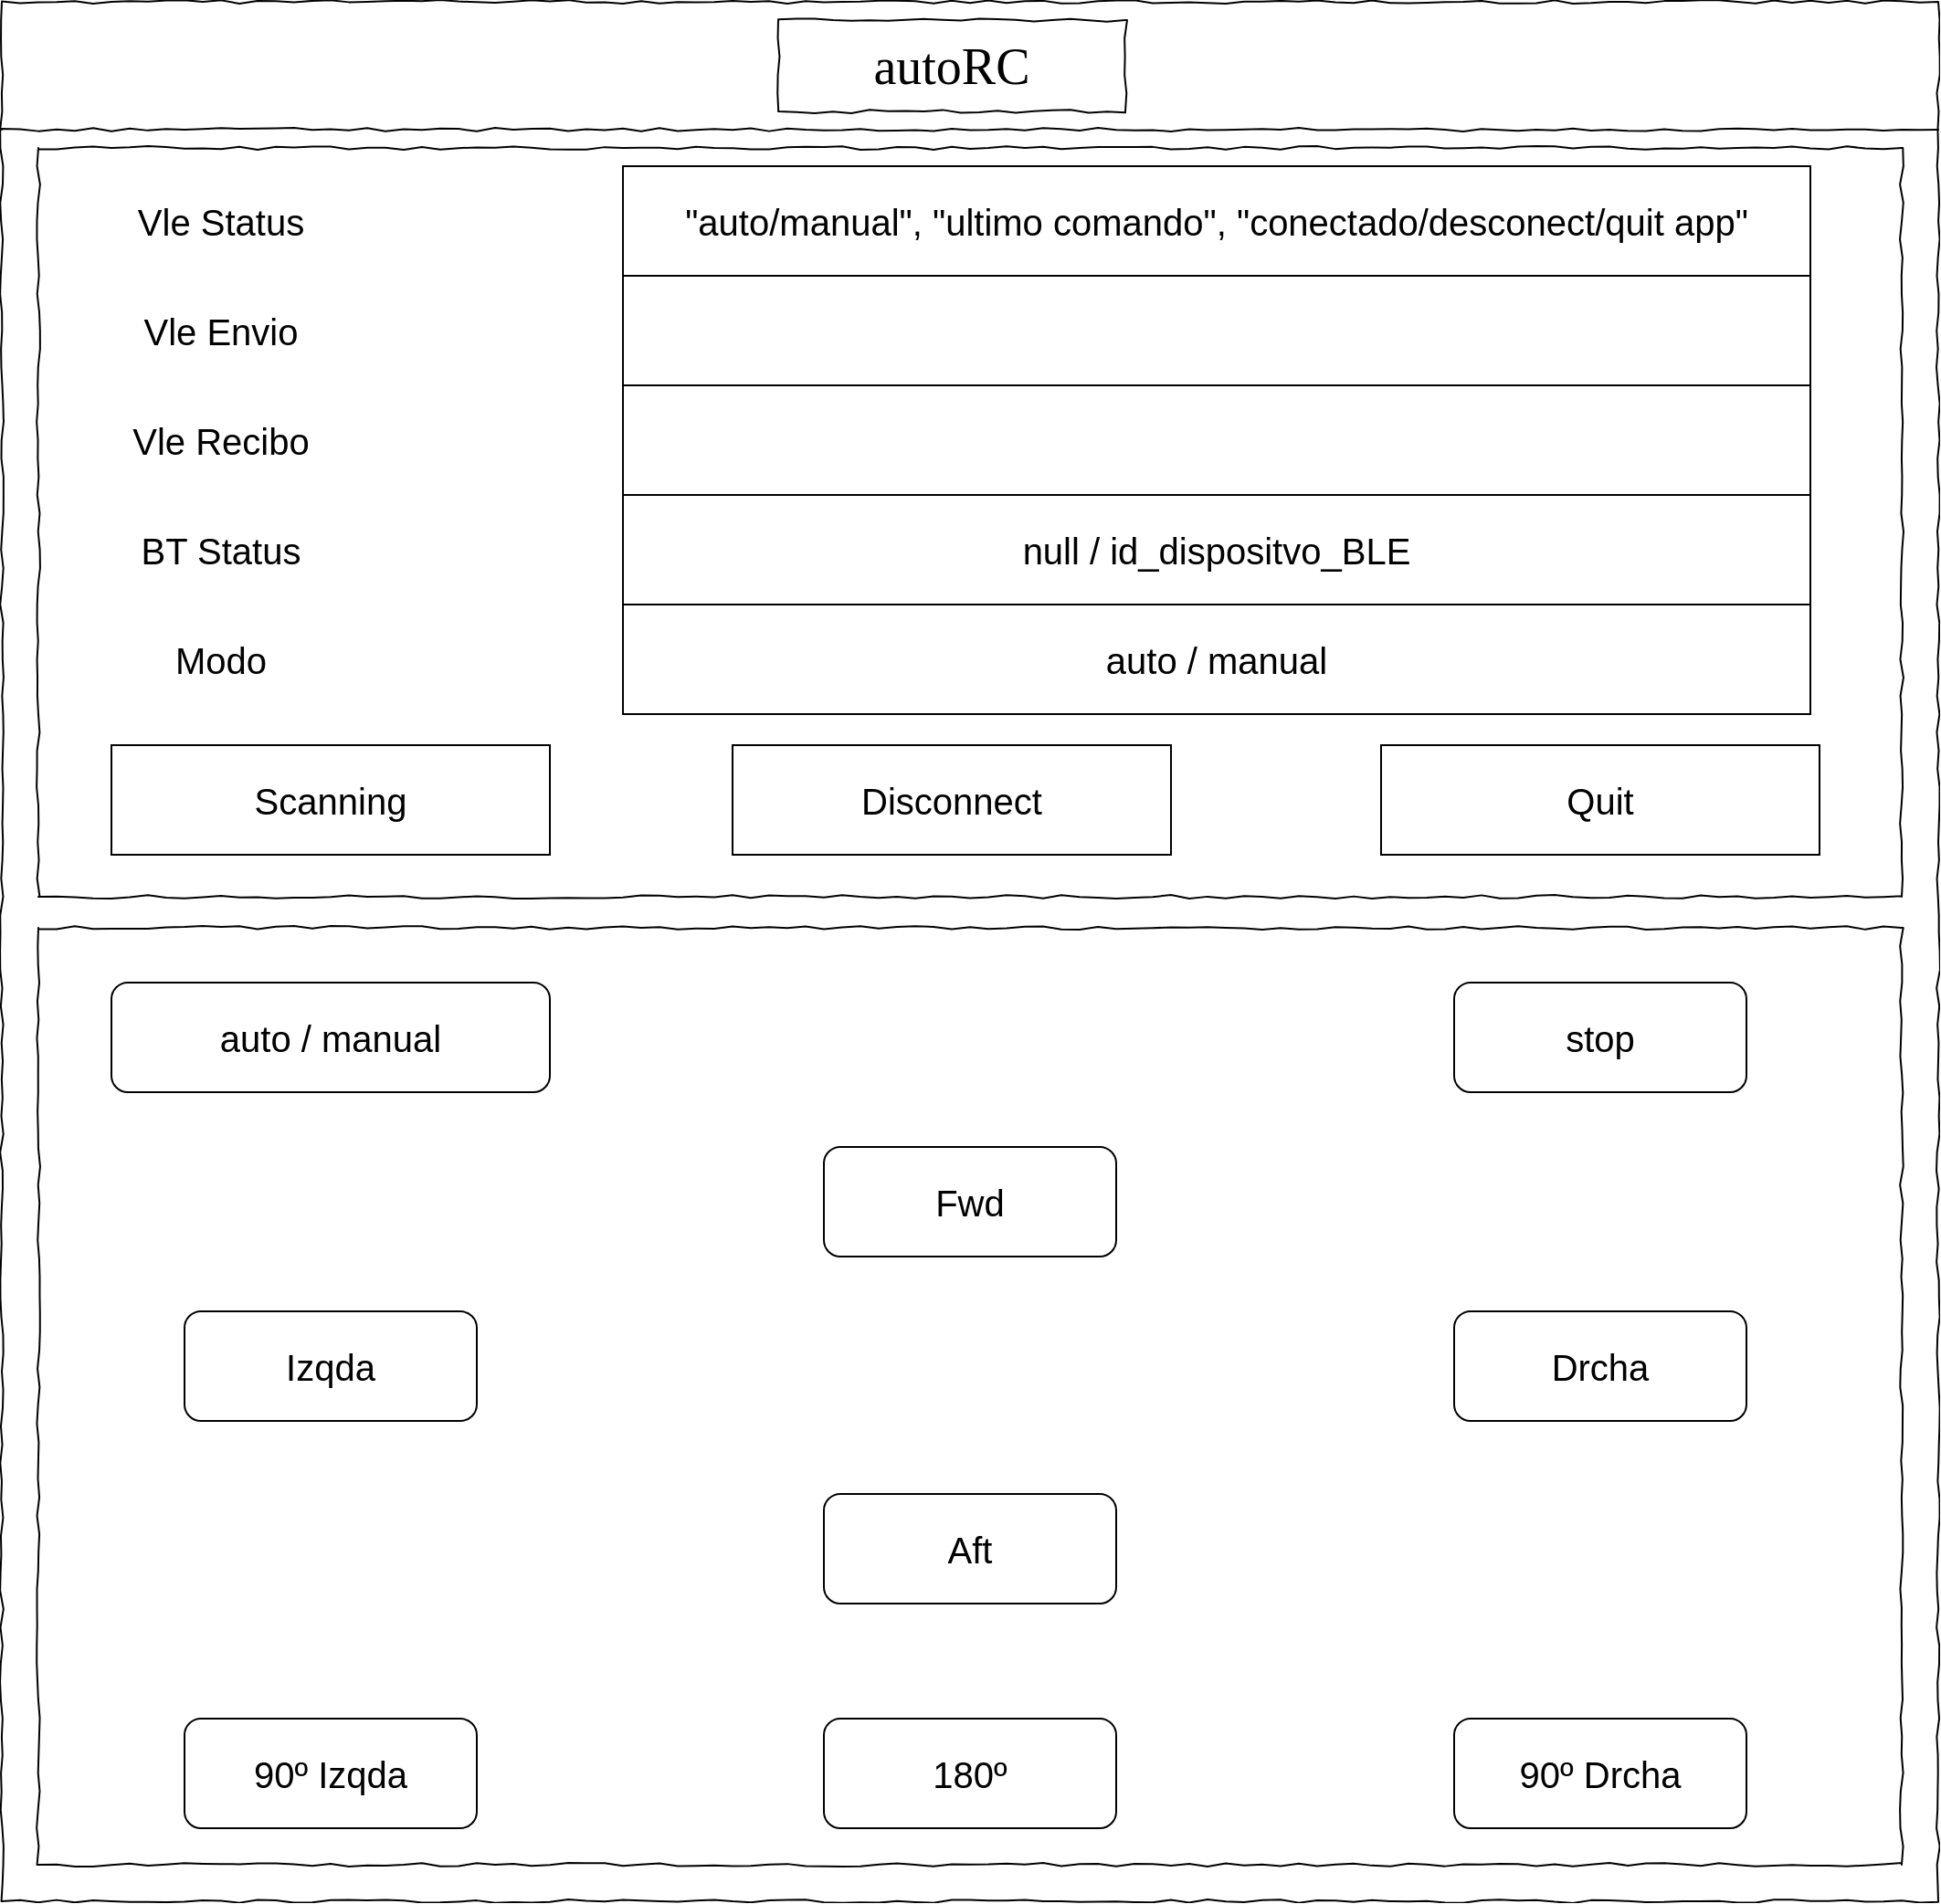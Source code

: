 <mxfile version="24.7.5" pages="3">
  <diagram name="app MIT inventor" id="03018318-947c-dd8e-b7a3-06fadd420f32">
    <mxGraphModel dx="1587" dy="860" grid="1" gridSize="10" guides="1" tooltips="1" connect="1" arrows="1" fold="1" page="1" pageScale="1" pageWidth="1100" pageHeight="850" background="#ffffff" math="0" shadow="0">
      <root>
        <mxCell id="0" />
        <mxCell id="1" parent="0" />
        <mxCell id="677b7b8949515195-1" value="" style="whiteSpace=wrap;html=1;rounded=0;shadow=0;labelBackgroundColor=none;strokeColor=#000000;strokeWidth=1;fillColor=none;fontFamily=Verdana;fontSize=12;fontColor=#000000;align=center;comic=1;" parent="1" vertex="1">
          <mxGeometry x="20" y="20" width="1060" height="1040" as="geometry" />
        </mxCell>
        <mxCell id="677b7b8949515195-2" value="autoRC" style="whiteSpace=wrap;html=1;rounded=0;shadow=0;labelBackgroundColor=none;strokeWidth=1;fontFamily=Verdana;fontSize=28;align=center;comic=1;" parent="1" vertex="1">
          <mxGeometry x="445" y="30" width="190" height="50" as="geometry" />
        </mxCell>
        <mxCell id="677b7b8949515195-8" value="" style="whiteSpace=wrap;html=1;rounded=0;shadow=0;labelBackgroundColor=none;strokeWidth=1;fillColor=none;fontFamily=Verdana;fontSize=20;align=center;comic=1;" parent="1" vertex="1">
          <mxGeometry x="40" y="527" width="1020" height="513" as="geometry" />
        </mxCell>
        <mxCell id="677b7b8949515195-9" value="" style="line;strokeWidth=1;html=1;rounded=0;shadow=0;labelBackgroundColor=none;fillColor=none;fontFamily=Verdana;fontSize=14;fontColor=#000000;align=center;comic=1;" parent="1" vertex="1">
          <mxGeometry x="20" y="40" width="1060" height="100" as="geometry" />
        </mxCell>
        <mxCell id="677b7b8949515195-26" value="" style="whiteSpace=wrap;html=1;rounded=0;shadow=0;labelBackgroundColor=none;strokeWidth=1;fillColor=none;fontFamily=Verdana;fontSize=12;align=center;comic=1;" parent="1" vertex="1">
          <mxGeometry x="40" y="100" width="1020" height="410" as="geometry" />
        </mxCell>
        <mxCell id="nONuLgNguR3UyWoZqgMb-14" value="Scanning" style="rounded=0;whiteSpace=wrap;html=1;fontSize=20;" parent="1" vertex="1">
          <mxGeometry x="80" y="427" width="240" height="60" as="geometry" />
        </mxCell>
        <mxCell id="nONuLgNguR3UyWoZqgMb-15" value="Disconnect" style="rounded=0;whiteSpace=wrap;html=1;fontSize=20;" parent="1" vertex="1">
          <mxGeometry x="420" y="427" width="240" height="60" as="geometry" />
        </mxCell>
        <mxCell id="nONuLgNguR3UyWoZqgMb-16" value="auto / manual" style="rounded=1;whiteSpace=wrap;html=1;fontSize=20;" parent="1" vertex="1">
          <mxGeometry x="80" y="557" width="240" height="60" as="geometry" />
        </mxCell>
        <mxCell id="nONuLgNguR3UyWoZqgMb-17" value="Aft" style="rounded=1;whiteSpace=wrap;html=1;fontSize=20;" parent="1" vertex="1">
          <mxGeometry x="470" y="837" width="160" height="60" as="geometry" />
        </mxCell>
        <mxCell id="nONuLgNguR3UyWoZqgMb-18" value="180º" style="rounded=1;whiteSpace=wrap;html=1;fontSize=20;" parent="1" vertex="1">
          <mxGeometry x="470" y="960" width="160" height="60" as="geometry" />
        </mxCell>
        <mxCell id="nONuLgNguR3UyWoZqgMb-19" value="Fwd" style="rounded=1;whiteSpace=wrap;html=1;fontSize=20;" parent="1" vertex="1">
          <mxGeometry x="470" y="647" width="160" height="60" as="geometry" />
        </mxCell>
        <mxCell id="nONuLgNguR3UyWoZqgMb-20" value="Drcha" style="rounded=1;whiteSpace=wrap;html=1;fontSize=20;" parent="1" vertex="1">
          <mxGeometry x="815" y="737" width="160" height="60" as="geometry" />
        </mxCell>
        <mxCell id="nONuLgNguR3UyWoZqgMb-21" value="Izqda" style="rounded=1;whiteSpace=wrap;html=1;fontSize=20;" parent="1" vertex="1">
          <mxGeometry x="120" y="737" width="160" height="60" as="geometry" />
        </mxCell>
        <mxCell id="nONuLgNguR3UyWoZqgMb-22" value="stop" style="rounded=1;whiteSpace=wrap;html=1;fontSize=20;" parent="1" vertex="1">
          <mxGeometry x="815" y="557" width="160" height="60" as="geometry" />
        </mxCell>
        <mxCell id="QeIEGBRULfSvMN5cuzgC-1" value="Quit" style="rounded=0;whiteSpace=wrap;html=1;fontSize=20;" parent="1" vertex="1">
          <mxGeometry x="775" y="427" width="240" height="60" as="geometry" />
        </mxCell>
        <mxCell id="QeIEGBRULfSvMN5cuzgC-3" value="Vle Status" style="rounded=0;whiteSpace=wrap;html=1;fontSize=20;fillColor=none;strokeColor=none;" parent="1" vertex="1">
          <mxGeometry x="80" y="110" width="120" height="60" as="geometry" />
        </mxCell>
        <mxCell id="QeIEGBRULfSvMN5cuzgC-4" value="Vle Envio" style="rounded=0;whiteSpace=wrap;html=1;fontSize=20;fillColor=none;strokeColor=none;" parent="1" vertex="1">
          <mxGeometry x="80" y="170" width="120" height="60" as="geometry" />
        </mxCell>
        <mxCell id="QeIEGBRULfSvMN5cuzgC-5" value="Vle Recibo" style="rounded=0;whiteSpace=wrap;html=1;fontSize=20;fillColor=none;strokeColor=none;" parent="1" vertex="1">
          <mxGeometry x="80" y="230" width="120" height="60" as="geometry" />
        </mxCell>
        <mxCell id="QeIEGBRULfSvMN5cuzgC-6" value="BT Status" style="rounded=0;whiteSpace=wrap;html=1;fontSize=20;fillColor=none;strokeColor=none;" parent="1" vertex="1">
          <mxGeometry x="80" y="290" width="120" height="60" as="geometry" />
        </mxCell>
        <mxCell id="QeIEGBRULfSvMN5cuzgC-7" value="Modo" style="rounded=0;whiteSpace=wrap;html=1;fontSize=20;fillColor=none;strokeColor=none;" parent="1" vertex="1">
          <mxGeometry x="80" y="350" width="120" height="60" as="geometry" />
        </mxCell>
        <mxCell id="QeIEGBRULfSvMN5cuzgC-8" value="auto / manual" style="rounded=0;whiteSpace=wrap;html=1;fontSize=20;" parent="1" vertex="1">
          <mxGeometry x="360" y="350" width="650" height="60" as="geometry" />
        </mxCell>
        <mxCell id="QeIEGBRULfSvMN5cuzgC-9" value="null / id_dispositvo_BLE" style="rounded=0;whiteSpace=wrap;html=1;fontSize=20;" parent="1" vertex="1">
          <mxGeometry x="360" y="290" width="650" height="60" as="geometry" />
        </mxCell>
        <mxCell id="QeIEGBRULfSvMN5cuzgC-10" value="" style="rounded=0;whiteSpace=wrap;html=1;" parent="1" vertex="1">
          <mxGeometry x="360" y="230" width="650" height="60" as="geometry" />
        </mxCell>
        <mxCell id="QeIEGBRULfSvMN5cuzgC-11" value="" style="rounded=0;whiteSpace=wrap;html=1;" parent="1" vertex="1">
          <mxGeometry x="360" y="170" width="650" height="60" as="geometry" />
        </mxCell>
        <mxCell id="QeIEGBRULfSvMN5cuzgC-12" value="&quot;auto/manual&quot;, &quot;ultimo comando&quot;, &quot;conectado/desconect/quit app&quot;" style="rounded=0;whiteSpace=wrap;html=1;fontSize=20;" parent="1" vertex="1">
          <mxGeometry x="360" y="110" width="650" height="60" as="geometry" />
        </mxCell>
        <mxCell id="QeIEGBRULfSvMN5cuzgC-13" value="90º Izqda" style="rounded=1;whiteSpace=wrap;html=1;fontSize=20;" parent="1" vertex="1">
          <mxGeometry x="120" y="960" width="160" height="60" as="geometry" />
        </mxCell>
        <mxCell id="QeIEGBRULfSvMN5cuzgC-14" value="90º Drcha" style="rounded=1;whiteSpace=wrap;html=1;fontSize=20;" parent="1" vertex="1">
          <mxGeometry x="815" y="960" width="160" height="60" as="geometry" />
        </mxCell>
      </root>
    </mxGraphModel>
  </diagram>
  <diagram id="o2fhgQZXrvdLDz5ldES9" name="maqEstados (appMIT)">
    <mxGraphModel dx="4765" dy="5475" grid="1" gridSize="10" guides="1" tooltips="1" connect="1" arrows="1" fold="1" page="1" pageScale="1" pageWidth="3300" pageHeight="4681" math="0" shadow="0">
      <root>
        <mxCell id="0" />
        <mxCell id="1" parent="0" />
        <mxCell id="_zht9sJLXtwuwnsmDePk-33" value="" style="edgeStyle=orthogonalEdgeStyle;rounded=0;orthogonalLoop=1;jettySize=auto;html=1;" parent="1" source="j9Yg6okrBjchAR98zKgW-6" target="_zht9sJLXtwuwnsmDePk-32" edge="1">
          <mxGeometry relative="1" as="geometry" />
        </mxCell>
        <mxCell id="j9Yg6okrBjchAR98zKgW-6" value="INICIO&lt;div&gt;conectadoBLE&lt;/div&gt;" style="rounded=1;whiteSpace=wrap;html=1;absoluteArcSize=1;arcSize=14;strokeWidth=2;fontSize=20;" parent="1" vertex="1">
          <mxGeometry x="-2788" y="-3528" width="140" height="100" as="geometry" />
        </mxCell>
        <object label="" manual="" id="v-xKan8RV59xlKoZzHIF-8">
          <mxCell style="edgeStyle=orthogonalEdgeStyle;rounded=0;orthogonalLoop=1;jettySize=auto;html=1;entryX=0;entryY=0.5;entryDx=0;entryDy=0;fontSize=20;" parent="1" source="v-xKan8RV59xlKoZzHIF-1" target="v-xKan8RV59xlKoZzHIF-5" edge="1">
            <mxGeometry relative="1" as="geometry" />
          </mxCell>
        </object>
        <mxCell id="_zht9sJLXtwuwnsmDePk-17" value="manual" style="edgeLabel;html=1;align=center;verticalAlign=middle;resizable=0;points=[];fontSize=18;" parent="v-xKan8RV59xlKoZzHIF-8" vertex="1" connectable="0">
          <mxGeometry x="-0.047" y="2" relative="1" as="geometry">
            <mxPoint x="-3" y="-28" as="offset" />
          </mxGeometry>
        </mxCell>
        <mxCell id="v-xKan8RV59xlKoZzHIF-1" value="conectadoBLE&lt;div&gt;INICIO&lt;/div&gt;" style="rounded=1;whiteSpace=wrap;html=1;absoluteArcSize=1;arcSize=14;strokeWidth=2;fontSize=20;" parent="1" vertex="1">
          <mxGeometry x="-2788" y="-2320.14" width="140" height="100" as="geometry" />
        </mxCell>
        <mxCell id="v-xKan8RV59xlKoZzHIF-10" value="" style="edgeStyle=orthogonalEdgeStyle;rounded=0;orthogonalLoop=1;jettySize=auto;html=1;fontSize=20;" parent="1" source="v-xKan8RV59xlKoZzHIF-5" target="v-xKan8RV59xlKoZzHIF-9" edge="1">
          <mxGeometry relative="1" as="geometry">
            <Array as="points">
              <mxPoint x="-2378" y="-2060" />
            </Array>
          </mxGeometry>
        </mxCell>
        <mxCell id="_zht9sJLXtwuwnsmDePk-19" value="" style="edgeStyle=orthogonalEdgeStyle;rounded=0;orthogonalLoop=1;jettySize=auto;html=1;" parent="1" source="_zht9sJLXtwuwnsmDePk-58" target="_zht9sJLXtwuwnsmDePk-18" edge="1">
          <mxGeometry relative="1" as="geometry" />
        </mxCell>
        <mxCell id="_zht9sJLXtwuwnsmDePk-20" value="auto" style="edgeLabel;html=1;align=center;verticalAlign=middle;resizable=0;points=[];fontSize=18;" parent="_zht9sJLXtwuwnsmDePk-19" vertex="1" connectable="0">
          <mxGeometry x="0.005" y="-2" relative="1" as="geometry">
            <mxPoint x="4" y="-22" as="offset" />
          </mxGeometry>
        </mxCell>
        <mxCell id="v-xKan8RV59xlKoZzHIF-5" value="Botón&lt;div&gt;&quot;Auto/Man&quot;&lt;/div&gt;" style="whiteSpace=wrap;html=1;strokeWidth=2;fontSize=20;fillColor=#ffe6cc;strokeColor=#d79b00;" parent="1" vertex="1">
          <mxGeometry x="-2438" y="-2300.14" width="120" height="60" as="geometry" />
        </mxCell>
        <mxCell id="v-xKan8RV59xlKoZzHIF-9" value="Botón&amp;nbsp;&lt;div&gt;&quot;Stop&quot;&lt;/div&gt;" style="whiteSpace=wrap;html=1;strokeWidth=2;fontSize=20;fillColor=#ffe6cc;strokeColor=#d79b00;" parent="1" vertex="1">
          <mxGeometry x="-2021.5" y="-2090" width="120" height="60" as="geometry" />
        </mxCell>
        <mxCell id="_zht9sJLXtwuwnsmDePk-3" value="" style="edgeStyle=orthogonalEdgeStyle;rounded=0;orthogonalLoop=1;jettySize=auto;html=1;entryX=0;entryY=0.5;entryDx=0;entryDy=0;" parent="1" source="_zht9sJLXtwuwnsmDePk-1" target="_zht9sJLXtwuwnsmDePk-2" edge="1">
          <mxGeometry relative="1" as="geometry" />
        </mxCell>
        <mxCell id="_zht9sJLXtwuwnsmDePk-8" style="edgeStyle=orthogonalEdgeStyle;rounded=0;orthogonalLoop=1;jettySize=auto;html=1;entryX=0;entryY=0.5;entryDx=0;entryDy=0;" parent="1" source="_zht9sJLXtwuwnsmDePk-1" target="_zht9sJLXtwuwnsmDePk-7" edge="1">
          <mxGeometry relative="1" as="geometry" />
        </mxCell>
        <mxCell id="_zht9sJLXtwuwnsmDePk-92" style="edgeStyle=orthogonalEdgeStyle;rounded=0;orthogonalLoop=1;jettySize=auto;html=1;entryX=0.5;entryY=0;entryDx=0;entryDy=0;" parent="1" source="_zht9sJLXtwuwnsmDePk-1" target="_zht9sJLXtwuwnsmDePk-91" edge="1">
          <mxGeometry relative="1" as="geometry" />
        </mxCell>
        <mxCell id="_zht9sJLXtwuwnsmDePk-1" value="INICIO&lt;div&gt;desconectadoBLE&lt;/div&gt;" style="rounded=1;whiteSpace=wrap;html=1;absoluteArcSize=1;arcSize=14;strokeWidth=2;fontSize=20;" parent="1" vertex="1">
          <mxGeometry x="-2788" y="-4020" width="200" height="124" as="geometry" />
        </mxCell>
        <mxCell id="_zht9sJLXtwuwnsmDePk-9" style="edgeStyle=orthogonalEdgeStyle;rounded=0;orthogonalLoop=1;jettySize=auto;html=1;entryX=0.5;entryY=0;entryDx=0;entryDy=0;" parent="1" source="_zht9sJLXtwuwnsmDePk-2" target="_zht9sJLXtwuwnsmDePk-7" edge="1">
          <mxGeometry relative="1" as="geometry" />
        </mxCell>
        <mxCell id="_zht9sJLXtwuwnsmDePk-41" style="edgeStyle=orthogonalEdgeStyle;rounded=0;orthogonalLoop=1;jettySize=auto;html=1;entryX=0;entryY=0.5;entryDx=0;entryDy=0;" parent="1" source="_zht9sJLXtwuwnsmDePk-2" target="_zht9sJLXtwuwnsmDePk-40" edge="1">
          <mxGeometry relative="1" as="geometry" />
        </mxCell>
        <mxCell id="_zht9sJLXtwuwnsmDePk-2" value="Botón&lt;div&gt;&quot;Scanning&quot;&lt;/div&gt;" style="rounded=0;whiteSpace=wrap;html=1;absoluteArcSize=1;arcSize=14;strokeWidth=2;fontSize=20;fillColor=#fff2cc;strokeColor=#d6b656;" parent="1" vertex="1">
          <mxGeometry x="-2458" y="-4110" width="140" height="100" as="geometry" />
        </mxCell>
        <mxCell id="_zht9sJLXtwuwnsmDePk-12" value="" style="edgeStyle=orthogonalEdgeStyle;rounded=0;orthogonalLoop=1;jettySize=auto;html=1;" parent="1" source="_zht9sJLXtwuwnsmDePk-4" target="_zht9sJLXtwuwnsmDePk-11" edge="1">
          <mxGeometry relative="1" as="geometry" />
        </mxCell>
        <mxCell id="_zht9sJLXtwuwnsmDePk-14" style="edgeStyle=orthogonalEdgeStyle;rounded=0;orthogonalLoop=1;jettySize=auto;html=1;entryX=1;entryY=0.5;entryDx=0;entryDy=0;" parent="1" source="_zht9sJLXtwuwnsmDePk-4" target="_zht9sJLXtwuwnsmDePk-7" edge="1">
          <mxGeometry relative="1" as="geometry">
            <mxPoint x="-2168" y="-3770" as="targetPoint" />
            <Array as="points">
              <mxPoint x="-1858" y="-3760" />
              <mxPoint x="-2318" y="-3760" />
            </Array>
          </mxGeometry>
        </mxCell>
        <mxCell id="_zht9sJLXtwuwnsmDePk-4" value="INICIO&lt;div&gt;conectadoBLE&lt;/div&gt;" style="rounded=1;whiteSpace=wrap;html=1;absoluteArcSize=1;arcSize=14;strokeWidth=2;fontSize=20;" parent="1" vertex="1">
          <mxGeometry x="-1928" y="-4110" width="140" height="100" as="geometry" />
        </mxCell>
        <mxCell id="_zht9sJLXtwuwnsmDePk-31" value="" style="edgeStyle=orthogonalEdgeStyle;rounded=0;orthogonalLoop=1;jettySize=auto;html=1;" parent="1" source="_zht9sJLXtwuwnsmDePk-7" target="_zht9sJLXtwuwnsmDePk-30" edge="1">
          <mxGeometry relative="1" as="geometry">
            <Array as="points">
              <mxPoint x="-2388" y="-3680" />
            </Array>
          </mxGeometry>
        </mxCell>
        <mxCell id="_zht9sJLXtwuwnsmDePk-7" value="Botón&lt;div&gt;&quot;Quit&quot;&lt;/div&gt;" style="rounded=0;whiteSpace=wrap;html=1;absoluteArcSize=1;arcSize=14;strokeWidth=2;fontSize=20;fillColor=#ffe6cc;strokeColor=#d79b00;" parent="1" vertex="1">
          <mxGeometry x="-2458" y="-3820" width="140" height="100" as="geometry" />
        </mxCell>
        <mxCell id="_zht9sJLXtwuwnsmDePk-13" style="edgeStyle=orthogonalEdgeStyle;rounded=0;orthogonalLoop=1;jettySize=auto;html=1;entryX=0.5;entryY=0;entryDx=0;entryDy=0;" parent="1" source="_zht9sJLXtwuwnsmDePk-11" target="_zht9sJLXtwuwnsmDePk-1" edge="1">
          <mxGeometry relative="1" as="geometry">
            <Array as="points">
              <mxPoint x="-1638" y="-4200" />
              <mxPoint x="-2668" y="-4200" />
            </Array>
          </mxGeometry>
        </mxCell>
        <mxCell id="_zht9sJLXtwuwnsmDePk-90" style="edgeStyle=orthogonalEdgeStyle;rounded=0;orthogonalLoop=1;jettySize=auto;html=1;entryX=0.5;entryY=0;entryDx=0;entryDy=0;" parent="1" source="_zht9sJLXtwuwnsmDePk-11" target="_zht9sJLXtwuwnsmDePk-88" edge="1">
          <mxGeometry relative="1" as="geometry" />
        </mxCell>
        <mxCell id="_zht9sJLXtwuwnsmDePk-11" value="Botón&lt;div&gt;&quot;Disconnect&quot;&lt;/div&gt;" style="rounded=0;whiteSpace=wrap;html=1;absoluteArcSize=1;arcSize=14;strokeWidth=2;fontSize=20;glass=0;fillColor=#ffe6cc;strokeColor=#d79b00;" parent="1" vertex="1">
          <mxGeometry x="-1708" y="-4110" width="140" height="100" as="geometry" />
        </mxCell>
        <mxCell id="_zht9sJLXtwuwnsmDePk-15" value="Comportamiento de los botones &quot;Scanning&quot; / &quot;Disconnect&quot; / &quot;Quit&quot;" style="text;strokeColor=none;fillColor=none;html=1;fontSize=30;fontStyle=1;verticalAlign=middle;align=left;" parent="1" vertex="1">
          <mxGeometry x="-2828" y="-4320" width="100" height="40" as="geometry" />
        </mxCell>
        <mxCell id="_zht9sJLXtwuwnsmDePk-16" value="Comportamiento de &quot;auto/man&quot;" style="text;strokeColor=none;fillColor=none;html=1;fontSize=30;fontStyle=1;verticalAlign=middle;align=left;" parent="1" vertex="1">
          <mxGeometry x="-2828" y="-2600" width="100" height="40" as="geometry" />
        </mxCell>
        <mxCell id="_zht9sJLXtwuwnsmDePk-27" style="edgeStyle=orthogonalEdgeStyle;rounded=0;orthogonalLoop=1;jettySize=auto;html=1;entryX=1;entryY=0.5;entryDx=0;entryDy=0;" parent="1" source="_zht9sJLXtwuwnsmDePk-18" target="v-xKan8RV59xlKoZzHIF-9" edge="1">
          <mxGeometry relative="1" as="geometry">
            <mxPoint x="-2068" y="-2120.14" as="targetPoint" />
            <Array as="points">
              <mxPoint x="-1598" y="-2060" />
            </Array>
          </mxGeometry>
        </mxCell>
        <mxCell id="_zht9sJLXtwuwnsmDePk-64" style="edgeStyle=orthogonalEdgeStyle;rounded=0;orthogonalLoop=1;jettySize=auto;html=1;entryX=1;entryY=0.5;entryDx=0;entryDy=0;" parent="1" source="_zht9sJLXtwuwnsmDePk-18" target="_zht9sJLXtwuwnsmDePk-62" edge="1">
          <mxGeometry relative="1" as="geometry">
            <Array as="points">
              <mxPoint x="-1598" y="-2460" />
            </Array>
          </mxGeometry>
        </mxCell>
        <mxCell id="_zht9sJLXtwuwnsmDePk-18" value="Botón&lt;div&gt;&quot;Auto/Man&quot;&lt;/div&gt;" style="whiteSpace=wrap;html=1;fontSize=20;strokeWidth=2;fillColor=#ffe6cc;strokeColor=#d79b00;" parent="1" vertex="1">
          <mxGeometry x="-1651" y="-2300.14" width="120" height="60" as="geometry" />
        </mxCell>
        <mxCell id="_zht9sJLXtwuwnsmDePk-30" value="close aplication" style="rounded=1;whiteSpace=wrap;html=1;absoluteArcSize=1;arcSize=14;strokeWidth=2;fontSize=20;" parent="1" vertex="1">
          <mxGeometry x="-2048" y="-3734" width="140" height="100" as="geometry" />
        </mxCell>
        <mxCell id="_zht9sJLXtwuwnsmDePk-35" value="" style="edgeStyle=orthogonalEdgeStyle;rounded=0;orthogonalLoop=1;jettySize=auto;html=1;" parent="1" source="_zht9sJLXtwuwnsmDePk-32" target="_zht9sJLXtwuwnsmDePk-34" edge="1">
          <mxGeometry relative="1" as="geometry" />
        </mxCell>
        <mxCell id="_zht9sJLXtwuwnsmDePk-32" value="Botón&lt;div&gt;&quot;Disconnect&quot;&lt;/div&gt;" style="rounded=0;whiteSpace=wrap;html=1;absoluteArcSize=1;arcSize=14;strokeWidth=2;fontSize=20;fillColor=#ffe6cc;strokeColor=#d79b00;" parent="1" vertex="1">
          <mxGeometry x="-2535" y="-3528" width="140" height="100" as="geometry" />
        </mxCell>
        <mxCell id="_zht9sJLXtwuwnsmDePk-37" value="" style="edgeStyle=orthogonalEdgeStyle;rounded=0;orthogonalLoop=1;jettySize=auto;html=1;exitX=1;exitY=0.5;exitDx=0;exitDy=0;" parent="1" source="_zht9sJLXtwuwnsmDePk-34" target="_zht9sJLXtwuwnsmDePk-36" edge="1">
          <mxGeometry relative="1" as="geometry">
            <mxPoint x="-1988" y="-3478" as="sourcePoint" />
          </mxGeometry>
        </mxCell>
        <mxCell id="_zht9sJLXtwuwnsmDePk-85" style="edgeStyle=orthogonalEdgeStyle;rounded=0;orthogonalLoop=1;jettySize=auto;html=1;entryX=0.5;entryY=0;entryDx=0;entryDy=0;" parent="1" source="_zht9sJLXtwuwnsmDePk-34" target="_zht9sJLXtwuwnsmDePk-84" edge="1">
          <mxGeometry relative="1" as="geometry" />
        </mxCell>
        <mxCell id="_zht9sJLXtwuwnsmDePk-34" value="envio comando&lt;div&gt;app_DISC&lt;/div&gt;" style="shape=process;whiteSpace=wrap;html=1;backgroundOutline=1;fontSize=20;rounded=0;arcSize=14;strokeWidth=2;" parent="1" vertex="1">
          <mxGeometry x="-2305" y="-3538" width="160" height="120" as="geometry" />
        </mxCell>
        <mxCell id="_zht9sJLXtwuwnsmDePk-39" style="edgeStyle=orthogonalEdgeStyle;rounded=0;orthogonalLoop=1;jettySize=auto;html=1;entryX=0;entryY=0.5;entryDx=0;entryDy=0;" parent="1" source="_zht9sJLXtwuwnsmDePk-36" target="_zht9sJLXtwuwnsmDePk-38" edge="1">
          <mxGeometry relative="1" as="geometry" />
        </mxCell>
        <mxCell id="_zht9sJLXtwuwnsmDePk-50" value="" style="edgeStyle=orthogonalEdgeStyle;rounded=0;orthogonalLoop=1;jettySize=auto;html=1;" parent="1" source="_zht9sJLXtwuwnsmDePk-36" target="_zht9sJLXtwuwnsmDePk-49" edge="1">
          <mxGeometry relative="1" as="geometry" />
        </mxCell>
        <mxCell id="_zht9sJLXtwuwnsmDePk-36" value="desconectar BLE" style="whiteSpace=wrap;html=1;fontSize=20;rounded=0;arcSize=14;strokeWidth=2;" parent="1" vertex="1">
          <mxGeometry x="-1888" y="-3508" width="120" height="60" as="geometry" />
        </mxCell>
        <mxCell id="_zht9sJLXtwuwnsmDePk-38" value="INICIO&lt;div&gt;desconectadoBLE&lt;/div&gt;" style="rounded=1;whiteSpace=wrap;html=1;absoluteArcSize=1;arcSize=14;strokeWidth=2;fontSize=20;" parent="1" vertex="1">
          <mxGeometry x="-1630" y="-3540" width="200" height="124" as="geometry" />
        </mxCell>
        <mxCell id="_zht9sJLXtwuwnsmDePk-42" style="edgeStyle=orthogonalEdgeStyle;rounded=0;orthogonalLoop=1;jettySize=auto;html=1;entryX=0;entryY=0.5;entryDx=0;entryDy=0;" parent="1" source="_zht9sJLXtwuwnsmDePk-40" target="_zht9sJLXtwuwnsmDePk-4" edge="1">
          <mxGeometry relative="1" as="geometry" />
        </mxCell>
        <mxCell id="_zht9sJLXtwuwnsmDePk-87" value="" style="edgeStyle=orthogonalEdgeStyle;rounded=0;orthogonalLoop=1;jettySize=auto;html=1;" parent="1" source="_zht9sJLXtwuwnsmDePk-40" target="_zht9sJLXtwuwnsmDePk-86" edge="1">
          <mxGeometry relative="1" as="geometry" />
        </mxCell>
        <mxCell id="_zht9sJLXtwuwnsmDePk-40" value="conectar BLE" style="whiteSpace=wrap;html=1;fontSize=20;rounded=0;arcSize=14;strokeWidth=2;" parent="1" vertex="1">
          <mxGeometry x="-2188" y="-4090" width="120" height="60" as="geometry" />
        </mxCell>
        <mxCell id="_zht9sJLXtwuwnsmDePk-45" value="" style="edgeStyle=orthogonalEdgeStyle;rounded=0;orthogonalLoop=1;jettySize=auto;html=1;" parent="1" source="_zht9sJLXtwuwnsmDePk-43" target="_zht9sJLXtwuwnsmDePk-44" edge="1">
          <mxGeometry relative="1" as="geometry" />
        </mxCell>
        <mxCell id="_zht9sJLXtwuwnsmDePk-43" value="Botón&lt;div&gt;&quot;Quit&quot;&lt;/div&gt;" style="rounded=0;whiteSpace=wrap;html=1;absoluteArcSize=1;arcSize=14;strokeWidth=2;fontSize=20;fillColor=#ffe6cc;strokeColor=#d79b00;" parent="1" vertex="1">
          <mxGeometry x="-2788" y="-3100" width="140" height="100" as="geometry" />
        </mxCell>
        <mxCell id="_zht9sJLXtwuwnsmDePk-47" style="edgeStyle=orthogonalEdgeStyle;rounded=0;orthogonalLoop=1;jettySize=auto;html=1;entryX=0;entryY=0.5;entryDx=0;entryDy=0;" parent="1" source="_zht9sJLXtwuwnsmDePk-44" target="_zht9sJLXtwuwnsmDePk-46" edge="1">
          <mxGeometry relative="1" as="geometry" />
        </mxCell>
        <mxCell id="_zht9sJLXtwuwnsmDePk-48" value="&lt;font style=&quot;font-size: 18px;&quot;&gt;SI&lt;/font&gt;" style="edgeLabel;html=1;align=center;verticalAlign=middle;resizable=0;points=[];" parent="_zht9sJLXtwuwnsmDePk-47" vertex="1" connectable="0">
          <mxGeometry x="0.019" y="1" relative="1" as="geometry">
            <mxPoint x="-22" y="-29" as="offset" />
          </mxGeometry>
        </mxCell>
        <mxCell id="_zht9sJLXtwuwnsmDePk-53" style="edgeStyle=orthogonalEdgeStyle;rounded=0;orthogonalLoop=1;jettySize=auto;html=1;entryX=0;entryY=0.5;entryDx=0;entryDy=0;" parent="1" source="_zht9sJLXtwuwnsmDePk-44" target="_zht9sJLXtwuwnsmDePk-51" edge="1">
          <mxGeometry relative="1" as="geometry">
            <Array as="points">
              <mxPoint x="-2448" y="-2760" />
              <mxPoint x="-1808" y="-2760" />
            </Array>
          </mxGeometry>
        </mxCell>
        <mxCell id="_zht9sJLXtwuwnsmDePk-54" value="NO" style="edgeLabel;html=1;align=center;verticalAlign=middle;resizable=0;points=[];fontSize=18;" parent="_zht9sJLXtwuwnsmDePk-53" vertex="1" connectable="0">
          <mxGeometry x="0.108" y="1" relative="1" as="geometry">
            <mxPoint x="-89" y="-29" as="offset" />
          </mxGeometry>
        </mxCell>
        <mxCell id="_zht9sJLXtwuwnsmDePk-44" value="conectado?" style="rhombus;whiteSpace=wrap;html=1;fontSize=20;rounded=0;arcSize=14;strokeWidth=2;direction=south;" parent="1" vertex="1">
          <mxGeometry x="-2538" y="-3105" width="180" height="110" as="geometry" />
        </mxCell>
        <mxCell id="_zht9sJLXtwuwnsmDePk-52" style="edgeStyle=orthogonalEdgeStyle;rounded=0;orthogonalLoop=1;jettySize=auto;html=1;entryX=0.5;entryY=0;entryDx=0;entryDy=0;" parent="1" source="_zht9sJLXtwuwnsmDePk-46" target="_zht9sJLXtwuwnsmDePk-51" edge="1">
          <mxGeometry relative="1" as="geometry" />
        </mxCell>
        <mxCell id="_zht9sJLXtwuwnsmDePk-83" value="" style="edgeStyle=orthogonalEdgeStyle;rounded=0;orthogonalLoop=1;jettySize=auto;html=1;" parent="1" source="_zht9sJLXtwuwnsmDePk-46" target="_zht9sJLXtwuwnsmDePk-82" edge="1">
          <mxGeometry relative="1" as="geometry" />
        </mxCell>
        <mxCell id="_zht9sJLXtwuwnsmDePk-46" value="envio comando&lt;div&gt;app_QUIT&lt;/div&gt;" style="shape=process;whiteSpace=wrap;html=1;backgroundOutline=1;fontSize=20;rounded=0;arcSize=14;strokeWidth=2;" parent="1" vertex="1">
          <mxGeometry x="-2218" y="-3110" width="160" height="120" as="geometry" />
        </mxCell>
        <mxCell id="_zht9sJLXtwuwnsmDePk-49" value="&lt;span style=&quot;text-align: left; text-wrap: nowrap;&quot;&gt;reset&amp;nbsp;&amp;nbsp;&lt;/span&gt;&lt;div style=&quot;text-align: left; text-wrap: nowrap;&quot;&gt;BLE_Modo + BLE_Direc&lt;/div&gt;" style="shape=process;whiteSpace=wrap;html=1;backgroundOutline=1;fontSize=20;rounded=0;arcSize=14;strokeWidth=2;fillColor=#dae8fc;strokeColor=#6c8ebf;" parent="1" vertex="1">
          <mxGeometry x="-1981.5" y="-3360" width="307" height="60" as="geometry" />
        </mxCell>
        <mxCell id="_zht9sJLXtwuwnsmDePk-51" value="close aplication" style="rounded=1;whiteSpace=wrap;html=1;absoluteArcSize=1;arcSize=14;strokeWidth=2;fontSize=20;" parent="1" vertex="1">
          <mxGeometry x="-1798" y="-2810" width="140" height="100" as="geometry" />
        </mxCell>
        <mxCell id="_zht9sJLXtwuwnsmDePk-56" value="" style="edgeStyle=orthogonalEdgeStyle;rounded=0;orthogonalLoop=1;jettySize=auto;html=1;" parent="1" source="v-xKan8RV59xlKoZzHIF-5" target="_zht9sJLXtwuwnsmDePk-55" edge="1">
          <mxGeometry relative="1" as="geometry">
            <mxPoint x="-2318" y="-2270" as="sourcePoint" />
            <mxPoint x="-1884" y="-2270" as="targetPoint" />
            <Array as="points">
              <mxPoint x="-2228" y="-2270" />
              <mxPoint x="-2228" y="-2270" />
            </Array>
          </mxGeometry>
        </mxCell>
        <mxCell id="_zht9sJLXtwuwnsmDePk-59" value="" style="edgeStyle=orthogonalEdgeStyle;rounded=0;orthogonalLoop=1;jettySize=auto;html=1;" parent="1" source="_zht9sJLXtwuwnsmDePk-55" target="_zht9sJLXtwuwnsmDePk-58" edge="1">
          <mxGeometry relative="1" as="geometry" />
        </mxCell>
        <mxCell id="_zht9sJLXtwuwnsmDePk-55" value="envio comando&lt;div&gt;app_AUTO&lt;/div&gt;" style="shape=process;whiteSpace=wrap;html=1;backgroundOutline=1;fontSize=20;rounded=0;arcSize=14;strokeWidth=2;" parent="1" vertex="1">
          <mxGeometry x="-2228" y="-2330.14" width="160" height="120" as="geometry" />
        </mxCell>
        <mxCell id="_zht9sJLXtwuwnsmDePk-60" value="" style="edgeStyle=orthogonalEdgeStyle;rounded=0;orthogonalLoop=1;jettySize=auto;html=1;" parent="1" source="_zht9sJLXtwuwnsmDePk-55" target="_zht9sJLXtwuwnsmDePk-58" edge="1">
          <mxGeometry relative="1" as="geometry">
            <mxPoint x="-2068" y="-2270" as="sourcePoint" />
            <mxPoint x="-1718" y="-2270" as="targetPoint" />
          </mxGeometry>
        </mxCell>
        <mxCell id="_zht9sJLXtwuwnsmDePk-58" value="BLE_Modo = AUTO&lt;div&gt;ME_MODO_AUTO&lt;/div&gt;" style="whiteSpace=wrap;html=1;fontSize=20;rounded=1;arcSize=14;strokeWidth=2;fillColor=#dae8fc;strokeColor=#6c8ebf;" parent="1" vertex="1">
          <mxGeometry x="-1964.75" y="-2300.14" width="193.5" height="60" as="geometry" />
        </mxCell>
        <mxCell id="_zht9sJLXtwuwnsmDePk-65" style="edgeStyle=orthogonalEdgeStyle;rounded=0;orthogonalLoop=1;jettySize=auto;html=1;entryX=1;entryY=0.5;entryDx=0;entryDy=0;" parent="1" source="_zht9sJLXtwuwnsmDePk-62" target="_zht9sJLXtwuwnsmDePk-63" edge="1">
          <mxGeometry relative="1" as="geometry" />
        </mxCell>
        <mxCell id="_zht9sJLXtwuwnsmDePk-62" value="envio comando&lt;div&gt;app_MANU&lt;/div&gt;" style="shape=process;whiteSpace=wrap;html=1;backgroundOutline=1;fontSize=20;rounded=0;arcSize=14;strokeWidth=2;" parent="1" vertex="1">
          <mxGeometry x="-1888" y="-2520" width="160" height="120" as="geometry" />
        </mxCell>
        <mxCell id="_zht9sJLXtwuwnsmDePk-66" style="edgeStyle=orthogonalEdgeStyle;rounded=0;orthogonalLoop=1;jettySize=auto;html=1;entryX=0.5;entryY=0;entryDx=0;entryDy=0;" parent="1" source="_zht9sJLXtwuwnsmDePk-63" target="v-xKan8RV59xlKoZzHIF-5" edge="1">
          <mxGeometry relative="1" as="geometry" />
        </mxCell>
        <mxCell id="_zht9sJLXtwuwnsmDePk-67" value="manual" style="edgeLabel;html=1;align=center;verticalAlign=middle;resizable=0;points=[];fontSize=18;horizontal=1;" parent="_zht9sJLXtwuwnsmDePk-66" vertex="1" connectable="0">
          <mxGeometry x="0.406" y="-2" relative="1" as="geometry">
            <mxPoint x="-38" y="-33" as="offset" />
          </mxGeometry>
        </mxCell>
        <mxCell id="_zht9sJLXtwuwnsmDePk-63" value="BLE_Modo = MANU&lt;div&gt;ME_MODO_MANUAL&lt;/div&gt;" style="whiteSpace=wrap;html=1;fontSize=20;rounded=1;arcSize=14;strokeWidth=2;fillColor=#dae8fc;strokeColor=#6c8ebf;" parent="1" vertex="1">
          <mxGeometry x="-2278" y="-2490" width="250" height="60" as="geometry" />
        </mxCell>
        <mxCell id="_zht9sJLXtwuwnsmDePk-70" value="Comportamiento de &quot;Stop&quot;" style="text;strokeColor=none;fillColor=none;html=1;fontSize=30;fontStyle=1;verticalAlign=middle;align=left;" parent="1" vertex="1">
          <mxGeometry x="-2828" y="-1890" width="100" height="40" as="geometry" />
        </mxCell>
        <mxCell id="_zht9sJLXtwuwnsmDePk-77" style="edgeStyle=orthogonalEdgeStyle;rounded=0;orthogonalLoop=1;jettySize=auto;html=1;entryX=0;entryY=0.5;entryDx=0;entryDy=0;" parent="1" source="_zht9sJLXtwuwnsmDePk-71" target="_zht9sJLXtwuwnsmDePk-72" edge="1">
          <mxGeometry relative="1" as="geometry" />
        </mxCell>
        <mxCell id="_zht9sJLXtwuwnsmDePk-71" value="conectadoBLE&lt;div&gt;INICIO&lt;/div&gt;" style="rounded=1;whiteSpace=wrap;html=1;absoluteArcSize=1;arcSize=14;strokeWidth=2;fontSize=20;" parent="1" vertex="1">
          <mxGeometry x="-2781" y="-1700" width="140" height="100" as="geometry" />
        </mxCell>
        <mxCell id="_zht9sJLXtwuwnsmDePk-78" style="edgeStyle=orthogonalEdgeStyle;rounded=0;orthogonalLoop=1;jettySize=auto;html=1;entryX=0;entryY=0.5;entryDx=0;entryDy=0;" parent="1" source="_zht9sJLXtwuwnsmDePk-72" target="_zht9sJLXtwuwnsmDePk-76" edge="1">
          <mxGeometry relative="1" as="geometry" />
        </mxCell>
        <mxCell id="_zht9sJLXtwuwnsmDePk-72" value="Botón&amp;nbsp;&lt;div&gt;&quot;Stop&quot;&lt;/div&gt;" style="whiteSpace=wrap;html=1;strokeWidth=2;fontSize=20;fillColor=#ffe6cc;strokeColor=#d79b00;" parent="1" vertex="1">
          <mxGeometry x="-2518" y="-1680" width="120" height="60" as="geometry" />
        </mxCell>
        <mxCell id="_zht9sJLXtwuwnsmDePk-81" style="edgeStyle=orthogonalEdgeStyle;rounded=0;orthogonalLoop=1;jettySize=auto;html=1;entryX=0.5;entryY=1;entryDx=0;entryDy=0;" parent="1" source="_zht9sJLXtwuwnsmDePk-75" target="_zht9sJLXtwuwnsmDePk-71" edge="1">
          <mxGeometry relative="1" as="geometry">
            <mxPoint x="-1858" y="-1440.0" as="targetPoint" />
            <Array as="points">
              <mxPoint x="-1848" y="-1520" />
              <mxPoint x="-2711" y="-1520" />
            </Array>
          </mxGeometry>
        </mxCell>
        <mxCell id="_zht9sJLXtwuwnsmDePk-75" value="motorDER = VELOCIDAD_STOP&lt;div&gt;motorIZQ = VELOCIDAD_STOP&lt;/div&gt;" style="shape=process;whiteSpace=wrap;html=1;backgroundOutline=1;fillColor=#dae8fc;strokeColor=#6c8ebf;" parent="1" vertex="1">
          <mxGeometry x="-1988" y="-1680" width="260" height="60" as="geometry" />
        </mxCell>
        <mxCell id="_zht9sJLXtwuwnsmDePk-79" style="edgeStyle=orthogonalEdgeStyle;rounded=0;orthogonalLoop=1;jettySize=auto;html=1;entryX=0;entryY=0.5;entryDx=0;entryDy=0;" parent="1" source="_zht9sJLXtwuwnsmDePk-76" target="_zht9sJLXtwuwnsmDePk-75" edge="1">
          <mxGeometry relative="1" as="geometry">
            <Array as="points">
              <mxPoint x="-2078" y="-1650" />
              <mxPoint x="-2078" y="-1650" />
            </Array>
          </mxGeometry>
        </mxCell>
        <mxCell id="_zht9sJLXtwuwnsmDePk-76" value="envio comando&lt;div&gt;app_STOP&lt;/div&gt;" style="shape=process;whiteSpace=wrap;html=1;backgroundOutline=1;fontSize=20;rounded=0;arcSize=14;strokeWidth=2;" parent="1" vertex="1">
          <mxGeometry x="-2298.5" y="-1710" width="160" height="120" as="geometry" />
        </mxCell>
        <mxCell id="_zht9sJLXtwuwnsmDePk-82" value="ME_QUIT_APP" style="shape=process;whiteSpace=wrap;html=1;backgroundOutline=1;fontSize=20;rounded=0;arcSize=14;strokeWidth=2;fillColor=#dae8fc;strokeColor=#6c8ebf;" parent="1" vertex="1">
          <mxGeometry x="-2273" y="-2920" width="270" height="70" as="geometry" />
        </mxCell>
        <mxCell id="_zht9sJLXtwuwnsmDePk-84" value="ME_DESCONECTADO_BLE" style="shape=process;whiteSpace=wrap;html=1;backgroundOutline=1;fontSize=20;rounded=0;arcSize=14;strokeWidth=2;fillColor=#dae8fc;strokeColor=#6c8ebf;" parent="1" vertex="1">
          <mxGeometry x="-2400" y="-3365" width="348" height="70" as="geometry" />
        </mxCell>
        <mxCell id="_zht9sJLXtwuwnsmDePk-86" value="ME_CONECTADO_BLE" style="shape=process;whiteSpace=wrap;html=1;backgroundOutline=1;fontSize=20;rounded=0;arcSize=14;strokeWidth=2;fillColor=#dae8fc;strokeColor=#6c8ebf;" parent="1" vertex="1">
          <mxGeometry x="-2301" y="-3970" width="348" height="70" as="geometry" />
        </mxCell>
        <mxCell id="_zht9sJLXtwuwnsmDePk-88" value="ME_DESCONECTADO_BLE" style="shape=process;whiteSpace=wrap;html=1;backgroundOutline=1;fontSize=20;rounded=0;arcSize=14;strokeWidth=2;fillColor=#dae8fc;strokeColor=#6c8ebf;" parent="1" vertex="1">
          <mxGeometry x="-1812" y="-3910" width="348" height="70" as="geometry" />
        </mxCell>
        <mxCell id="_zht9sJLXtwuwnsmDePk-91" value="ME_INICIO" style="shape=process;whiteSpace=wrap;html=1;backgroundOutline=1;fontSize=20;rounded=0;arcSize=14;strokeWidth=2;fillColor=#dae8fc;strokeColor=#6c8ebf;" parent="1" vertex="1">
          <mxGeometry x="-2797" y="-3820" width="218" height="70" as="geometry" />
        </mxCell>
        <mxCell id="0IWy2nTJ0-YGwtgfoxHK-1" value="Comportamiento de &quot;Fwd&quot;&amp;nbsp;" style="text;strokeColor=none;fillColor=none;html=1;fontSize=30;fontStyle=1;verticalAlign=middle;align=left;" parent="1" vertex="1">
          <mxGeometry x="-2828" y="-1350" width="100" height="40" as="geometry" />
        </mxCell>
        <mxCell id="0IWy2nTJ0-YGwtgfoxHK-2" style="edgeStyle=orthogonalEdgeStyle;rounded=0;orthogonalLoop=1;jettySize=auto;html=1;entryX=0;entryY=0.5;entryDx=0;entryDy=0;" parent="1" source="0IWy2nTJ0-YGwtgfoxHK-3" target="0IWy2nTJ0-YGwtgfoxHK-5" edge="1">
          <mxGeometry relative="1" as="geometry" />
        </mxCell>
        <mxCell id="0IWy2nTJ0-YGwtgfoxHK-3" value="conectadoBLE&lt;div&gt;INICIO&lt;/div&gt;" style="rounded=1;whiteSpace=wrap;html=1;absoluteArcSize=1;arcSize=14;strokeWidth=2;fontSize=20;" parent="1" vertex="1">
          <mxGeometry x="-2781" y="-1160" width="140" height="100" as="geometry" />
        </mxCell>
        <mxCell id="0IWy2nTJ0-YGwtgfoxHK-4" style="edgeStyle=orthogonalEdgeStyle;rounded=0;orthogonalLoop=1;jettySize=auto;html=1;entryX=0;entryY=0.5;entryDx=0;entryDy=0;" parent="1" source="0IWy2nTJ0-YGwtgfoxHK-5" target="0IWy2nTJ0-YGwtgfoxHK-9" edge="1">
          <mxGeometry relative="1" as="geometry" />
        </mxCell>
        <mxCell id="0IWy2nTJ0-YGwtgfoxHK-5" value="Botón&amp;nbsp;&lt;div&gt;&quot;Fwd&quot; touchDonw&lt;/div&gt;" style="whiteSpace=wrap;html=1;strokeWidth=2;fontSize=20;fillColor=#ffe6cc;strokeColor=#d79b00;" parent="1" vertex="1">
          <mxGeometry x="-2518" y="-1159" width="130" height="100" as="geometry" />
        </mxCell>
        <mxCell id="0IWy2nTJ0-YGwtgfoxHK-7" value="motorDER = VELOCIDAD_MEDIA&lt;div&gt;motorIZQ = VELOCIDAD_MEDIA&lt;/div&gt;" style="shape=process;whiteSpace=wrap;html=1;backgroundOutline=1;fillColor=#dae8fc;strokeColor=#6c8ebf;" parent="1" vertex="1">
          <mxGeometry x="-2081.5" y="-830" width="260" height="60" as="geometry" />
        </mxCell>
        <mxCell id="0IWy2nTJ0-YGwtgfoxHK-23" style="edgeStyle=orthogonalEdgeStyle;rounded=0;orthogonalLoop=1;jettySize=auto;html=1;entryX=0;entryY=0.5;entryDx=0;entryDy=0;" parent="1" source="0IWy2nTJ0-YGwtgfoxHK-9" target="0IWy2nTJ0-YGwtgfoxHK-16" edge="1">
          <mxGeometry relative="1" as="geometry" />
        </mxCell>
        <mxCell id="0IWy2nTJ0-YGwtgfoxHK-9" value="envio comando&lt;div&gt;app_FWD&lt;/div&gt;" style="shape=process;whiteSpace=wrap;html=1;backgroundOutline=1;fontSize=20;rounded=0;arcSize=14;strokeWidth=2;" parent="1" vertex="1">
          <mxGeometry x="-2298.5" y="-1170" width="160" height="120" as="geometry" />
        </mxCell>
        <mxCell id="0IWy2nTJ0-YGwtgfoxHK-11" value="" style="edgeStyle=orthogonalEdgeStyle;rounded=0;orthogonalLoop=1;jettySize=auto;html=1;entryX=1;entryY=0.5;entryDx=0;entryDy=0;" parent="1" source="0IWy2nTJ0-YGwtgfoxHK-7" target="0IWy2nTJ0-YGwtgfoxHK-10" edge="1">
          <mxGeometry relative="1" as="geometry">
            <mxPoint x="-3082" y="-920" as="targetPoint" />
            <Array as="points">
              <mxPoint x="-2219" y="-800" />
            </Array>
            <mxPoint x="-2219" y="-940" as="sourcePoint" />
          </mxGeometry>
        </mxCell>
        <mxCell id="0IWy2nTJ0-YGwtgfoxHK-14" style="edgeStyle=orthogonalEdgeStyle;rounded=0;orthogonalLoop=1;jettySize=auto;html=1;entryX=1;entryY=0.5;entryDx=0;entryDy=0;" parent="1" source="0IWy2nTJ0-YGwtgfoxHK-10" target="0IWy2nTJ0-YGwtgfoxHK-13" edge="1">
          <mxGeometry relative="1" as="geometry" />
        </mxCell>
        <mxCell id="0IWy2nTJ0-YGwtgfoxHK-10" value="Botón&amp;nbsp;&lt;div&gt;&quot;Fwd&quot; touchUp&lt;/div&gt;" style="whiteSpace=wrap;html=1;strokeWidth=2;fontSize=20;fillColor=#ffe6cc;strokeColor=#d79b00;" parent="1" vertex="1">
          <mxGeometry x="-2278" y="-850" width="130" height="100" as="geometry" />
        </mxCell>
        <mxCell id="0IWy2nTJ0-YGwtgfoxHK-15" style="edgeStyle=orthogonalEdgeStyle;rounded=0;orthogonalLoop=1;jettySize=auto;html=1;entryX=0.5;entryY=1;entryDx=0;entryDy=0;" parent="1" source="0IWy2nTJ0-YGwtgfoxHK-33" target="0IWy2nTJ0-YGwtgfoxHK-3" edge="1">
          <mxGeometry relative="1" as="geometry" />
        </mxCell>
        <mxCell id="0IWy2nTJ0-YGwtgfoxHK-13" value="envio comando&lt;div&gt;app_STOP&lt;/div&gt;" style="shape=process;whiteSpace=wrap;html=1;backgroundOutline=1;fontSize=20;rounded=0;arcSize=14;strokeWidth=2;" parent="1" vertex="1">
          <mxGeometry x="-2545" y="-860" width="160" height="120" as="geometry" />
        </mxCell>
        <mxCell id="0IWy2nTJ0-YGwtgfoxHK-18" value="" style="edgeStyle=orthogonalEdgeStyle;rounded=0;orthogonalLoop=1;jettySize=auto;html=1;entryX=1;entryY=0.5;entryDx=0;entryDy=0;" parent="1" target="0IWy2nTJ0-YGwtgfoxHK-7" edge="1">
          <mxGeometry relative="1" as="geometry">
            <mxPoint x="-1907.999" y="-1109.941" as="sourcePoint" />
            <mxPoint x="-1778" y="-790" as="targetPoint" />
            <Array as="points">
              <mxPoint x="-1738" y="-1110" />
              <mxPoint x="-1738" y="-800" />
            </Array>
          </mxGeometry>
        </mxCell>
        <mxCell id="0IWy2nTJ0-YGwtgfoxHK-25" value="NO&lt;div style=&quot;font-size: 18px;&quot;&gt;( estaba STOP, =0 )&lt;/div&gt;" style="edgeLabel;html=1;align=center;verticalAlign=middle;resizable=0;points=[];fontSize=18;horizontal=0;" parent="0IWy2nTJ0-YGwtgfoxHK-18" vertex="1" connectable="0">
          <mxGeometry x="-0.022" y="-3" relative="1" as="geometry">
            <mxPoint x="-49" y="37" as="offset" />
          </mxGeometry>
        </mxCell>
        <mxCell id="0IWy2nTJ0-YGwtgfoxHK-19" style="edgeStyle=orthogonalEdgeStyle;rounded=0;orthogonalLoop=1;jettySize=auto;html=1;entryX=0.5;entryY=0;entryDx=0;entryDy=0;" parent="1" source="0IWy2nTJ0-YGwtgfoxHK-16" target="0IWy2nTJ0-YGwtgfoxHK-7" edge="1">
          <mxGeometry relative="1" as="geometry" />
        </mxCell>
        <mxCell id="0IWy2nTJ0-YGwtgfoxHK-20" value="SI&lt;div style=&quot;font-size: 18px;&quot;&gt;(estaba FWD, &amp;gt;0)&lt;/div&gt;" style="edgeLabel;html=1;align=center;verticalAlign=middle;resizable=0;points=[];fontSize=18;horizontal=0;" parent="0IWy2nTJ0-YGwtgfoxHK-19" vertex="1" connectable="0">
          <mxGeometry x="-0.001" y="3" relative="1" as="geometry">
            <mxPoint x="-49" y="-5" as="offset" />
          </mxGeometry>
        </mxCell>
        <mxCell id="0IWy2nTJ0-YGwtgfoxHK-28" style="edgeStyle=orthogonalEdgeStyle;rounded=0;orthogonalLoop=1;jettySize=auto;html=1;entryX=0;entryY=0.5;entryDx=0;entryDy=0;" parent="1" source="0IWy2nTJ0-YGwtgfoxHK-16" target="0IWy2nTJ0-YGwtgfoxHK-27" edge="1">
          <mxGeometry relative="1" as="geometry">
            <Array as="points">
              <mxPoint x="-1951" y="-1240" />
            </Array>
          </mxGeometry>
        </mxCell>
        <mxCell id="0IWy2nTJ0-YGwtgfoxHK-29" value="NO&lt;div style=&quot;font-size: 18px;&quot;&gt;( estaba AFT, &amp;lt;0 )&lt;/div&gt;" style="edgeLabel;html=1;align=center;verticalAlign=middle;resizable=0;points=[];fontSize=18;" parent="0IWy2nTJ0-YGwtgfoxHK-28" vertex="1" connectable="0">
          <mxGeometry x="0.176" y="-4" relative="1" as="geometry">
            <mxPoint x="-7" y="-44" as="offset" />
          </mxGeometry>
        </mxCell>
        <mxCell id="0IWy2nTJ0-YGwtgfoxHK-16" value="motorDER &amp;gt; 0&lt;div&gt;&amp;amp;&amp;amp;&lt;/div&gt;&lt;div&gt;motorIZQ &amp;gt; 0&lt;/div&gt;" style="rhombus;whiteSpace=wrap;html=1;" parent="1" vertex="1">
          <mxGeometry x="-2021.5" y="-1180" width="140" height="140" as="geometry" />
        </mxCell>
        <mxCell id="0IWy2nTJ0-YGwtgfoxHK-30" style="edgeStyle=orthogonalEdgeStyle;rounded=0;orthogonalLoop=1;jettySize=auto;html=1;entryX=0.5;entryY=0;entryDx=0;entryDy=0;" parent="1" source="0IWy2nTJ0-YGwtgfoxHK-27" target="0IWy2nTJ0-YGwtgfoxHK-31" edge="1">
          <mxGeometry relative="1" as="geometry">
            <mxPoint x="-1558" y="-1080" as="targetPoint" />
          </mxGeometry>
        </mxCell>
        <mxCell id="0IWy2nTJ0-YGwtgfoxHK-27" value="motorDER = VELOCIDAD_STOP&lt;div&gt;motorIZQ = VELOCIDAD_STOP&lt;/div&gt;" style="shape=process;whiteSpace=wrap;html=1;backgroundOutline=1;fillColor=#dae8fc;strokeColor=#6c8ebf;" parent="1" vertex="1">
          <mxGeometry x="-1688" y="-1270" width="260" height="60" as="geometry" />
        </mxCell>
        <mxCell id="0IWy2nTJ0-YGwtgfoxHK-31" value="delay MOTOR_TIEMPO_PARO" style="shape=process;whiteSpace=wrap;html=1;backgroundOutline=1;fillColor=#dae8fc;strokeColor=#6c8ebf;" parent="1" vertex="1">
          <mxGeometry x="-1683" y="-1040" width="250" height="60" as="geometry" />
        </mxCell>
        <mxCell id="0IWy2nTJ0-YGwtgfoxHK-32" style="edgeStyle=orthogonalEdgeStyle;rounded=0;orthogonalLoop=1;jettySize=auto;html=1;entryX=0.472;entryY=1.013;entryDx=0;entryDy=0;entryPerimeter=0;" parent="1" source="0IWy2nTJ0-YGwtgfoxHK-31" target="0IWy2nTJ0-YGwtgfoxHK-7" edge="1">
          <mxGeometry relative="1" as="geometry">
            <Array as="points">
              <mxPoint x="-1558" y="-720" />
              <mxPoint x="-1959" y="-720" />
            </Array>
          </mxGeometry>
        </mxCell>
        <mxCell id="0IWy2nTJ0-YGwtgfoxHK-34" value="" style="edgeStyle=orthogonalEdgeStyle;rounded=0;orthogonalLoop=1;jettySize=auto;html=1;entryX=0.5;entryY=1;entryDx=0;entryDy=0;" parent="1" source="0IWy2nTJ0-YGwtgfoxHK-13" target="0IWy2nTJ0-YGwtgfoxHK-33" edge="1">
          <mxGeometry relative="1" as="geometry">
            <mxPoint x="-2545" y="-800" as="sourcePoint" />
            <mxPoint x="-2711" y="-1060" as="targetPoint" />
          </mxGeometry>
        </mxCell>
        <mxCell id="0IWy2nTJ0-YGwtgfoxHK-33" value="motorDER = VELOCIDA_STOP&lt;div&gt;motorIZQ = VELOCIDAD_STOP&lt;/div&gt;" style="shape=process;whiteSpace=wrap;html=1;backgroundOutline=1;fillColor=#dae8fc;strokeColor=#6c8ebf;" parent="1" vertex="1">
          <mxGeometry x="-2840" y="-970" width="260" height="60" as="geometry" />
        </mxCell>
        <mxCell id="0IWy2nTJ0-YGwtgfoxHK-35" value="Comportamiento de &quot;Aft&quot;&amp;nbsp;" style="text;strokeColor=none;fillColor=none;html=1;fontSize=30;fontStyle=1;verticalAlign=middle;align=left;" parent="1" vertex="1">
          <mxGeometry x="-2800" y="-550" width="100" height="40" as="geometry" />
        </mxCell>
        <mxCell id="0IWy2nTJ0-YGwtgfoxHK-36" style="edgeStyle=orthogonalEdgeStyle;rounded=0;orthogonalLoop=1;jettySize=auto;html=1;entryX=0;entryY=0.5;entryDx=0;entryDy=0;" parent="1" source="0IWy2nTJ0-YGwtgfoxHK-37" target="0IWy2nTJ0-YGwtgfoxHK-39" edge="1">
          <mxGeometry relative="1" as="geometry" />
        </mxCell>
        <mxCell id="0IWy2nTJ0-YGwtgfoxHK-37" value="conectadoBLE&lt;div&gt;INICIO&lt;/div&gt;" style="rounded=1;whiteSpace=wrap;html=1;absoluteArcSize=1;arcSize=14;strokeWidth=2;fontSize=20;" parent="1" vertex="1">
          <mxGeometry x="-2753" y="-360" width="140" height="100" as="geometry" />
        </mxCell>
        <mxCell id="0IWy2nTJ0-YGwtgfoxHK-38" style="edgeStyle=orthogonalEdgeStyle;rounded=0;orthogonalLoop=1;jettySize=auto;html=1;entryX=0;entryY=0.5;entryDx=0;entryDy=0;" parent="1" source="0IWy2nTJ0-YGwtgfoxHK-39" target="0IWy2nTJ0-YGwtgfoxHK-42" edge="1">
          <mxGeometry relative="1" as="geometry" />
        </mxCell>
        <mxCell id="0IWy2nTJ0-YGwtgfoxHK-39" value="Botón&amp;nbsp;&lt;div&gt;&quot;Aft&quot; touchDonw&lt;/div&gt;" style="whiteSpace=wrap;html=1;strokeWidth=2;fontSize=20;fillColor=#ffe6cc;strokeColor=#d79b00;" parent="1" vertex="1">
          <mxGeometry x="-2490" y="-359" width="130" height="100" as="geometry" />
        </mxCell>
        <mxCell id="0IWy2nTJ0-YGwtgfoxHK-40" value="motorDER = VELOCIDAD_MEDIA&lt;div&gt;motorIZQ = VELOCIDAD_MEDIA&lt;/div&gt;" style="shape=process;whiteSpace=wrap;html=1;backgroundOutline=1;fillColor=#dae8fc;strokeColor=#6c8ebf;" parent="1" vertex="1">
          <mxGeometry x="-2053.5" y="-30" width="260" height="60" as="geometry" />
        </mxCell>
        <mxCell id="0IWy2nTJ0-YGwtgfoxHK-41" style="edgeStyle=orthogonalEdgeStyle;rounded=0;orthogonalLoop=1;jettySize=auto;html=1;entryX=0;entryY=0.5;entryDx=0;entryDy=0;" parent="1" source="0IWy2nTJ0-YGwtgfoxHK-42" target="0IWy2nTJ0-YGwtgfoxHK-54" edge="1">
          <mxGeometry relative="1" as="geometry" />
        </mxCell>
        <mxCell id="0IWy2nTJ0-YGwtgfoxHK-42" value="envio comando&lt;div&gt;app_AFT&lt;/div&gt;" style="shape=process;whiteSpace=wrap;html=1;backgroundOutline=1;fontSize=20;rounded=0;arcSize=14;strokeWidth=2;" parent="1" vertex="1">
          <mxGeometry x="-2270.5" y="-370" width="160" height="120" as="geometry" />
        </mxCell>
        <mxCell id="0IWy2nTJ0-YGwtgfoxHK-43" value="" style="edgeStyle=orthogonalEdgeStyle;rounded=0;orthogonalLoop=1;jettySize=auto;html=1;entryX=1;entryY=0.5;entryDx=0;entryDy=0;" parent="1" source="0IWy2nTJ0-YGwtgfoxHK-40" target="0IWy2nTJ0-YGwtgfoxHK-45" edge="1">
          <mxGeometry relative="1" as="geometry">
            <mxPoint x="-3054" y="-120" as="targetPoint" />
            <Array as="points">
              <mxPoint x="-2191" />
            </Array>
            <mxPoint x="-2191" y="-140" as="sourcePoint" />
          </mxGeometry>
        </mxCell>
        <mxCell id="0IWy2nTJ0-YGwtgfoxHK-44" style="edgeStyle=orthogonalEdgeStyle;rounded=0;orthogonalLoop=1;jettySize=auto;html=1;entryX=1;entryY=0.5;entryDx=0;entryDy=0;" parent="1" source="0IWy2nTJ0-YGwtgfoxHK-45" target="0IWy2nTJ0-YGwtgfoxHK-47" edge="1">
          <mxGeometry relative="1" as="geometry" />
        </mxCell>
        <mxCell id="0IWy2nTJ0-YGwtgfoxHK-45" value="Botón&amp;nbsp;&lt;div&gt;&quot;Aft&quot; touchUp&lt;/div&gt;" style="whiteSpace=wrap;html=1;strokeWidth=2;fontSize=20;fillColor=#ffe6cc;strokeColor=#d79b00;" parent="1" vertex="1">
          <mxGeometry x="-2250" y="-50" width="130" height="100" as="geometry" />
        </mxCell>
        <mxCell id="0IWy2nTJ0-YGwtgfoxHK-46" style="edgeStyle=orthogonalEdgeStyle;rounded=0;orthogonalLoop=1;jettySize=auto;html=1;entryX=0.5;entryY=1;entryDx=0;entryDy=0;" parent="1" source="0IWy2nTJ0-YGwtgfoxHK-60" target="0IWy2nTJ0-YGwtgfoxHK-37" edge="1">
          <mxGeometry relative="1" as="geometry" />
        </mxCell>
        <mxCell id="0IWy2nTJ0-YGwtgfoxHK-47" value="envio comando&lt;div&gt;app_STOP&lt;/div&gt;" style="shape=process;whiteSpace=wrap;html=1;backgroundOutline=1;fontSize=20;rounded=0;arcSize=14;strokeWidth=2;" parent="1" vertex="1">
          <mxGeometry x="-2517" y="-60" width="160" height="120" as="geometry" />
        </mxCell>
        <mxCell id="0IWy2nTJ0-YGwtgfoxHK-48" value="" style="edgeStyle=orthogonalEdgeStyle;rounded=0;orthogonalLoop=1;jettySize=auto;html=1;entryX=1;entryY=0.5;entryDx=0;entryDy=0;" parent="1" target="0IWy2nTJ0-YGwtgfoxHK-40" edge="1">
          <mxGeometry relative="1" as="geometry">
            <mxPoint x="-1879.999" y="-309.941" as="sourcePoint" />
            <mxPoint x="-1750" y="10" as="targetPoint" />
            <Array as="points">
              <mxPoint x="-1710" y="-310" />
              <mxPoint x="-1710" />
            </Array>
          </mxGeometry>
        </mxCell>
        <mxCell id="0IWy2nTJ0-YGwtgfoxHK-49" value="NO&lt;div style=&quot;font-size: 18px;&quot;&gt;( estaba STOP, =0 )&lt;/div&gt;" style="edgeLabel;html=1;align=center;verticalAlign=middle;resizable=0;points=[];fontSize=18;horizontal=0;" parent="0IWy2nTJ0-YGwtgfoxHK-48" vertex="1" connectable="0">
          <mxGeometry x="-0.022" y="-3" relative="1" as="geometry">
            <mxPoint x="-49" y="37" as="offset" />
          </mxGeometry>
        </mxCell>
        <mxCell id="0IWy2nTJ0-YGwtgfoxHK-50" style="edgeStyle=orthogonalEdgeStyle;rounded=0;orthogonalLoop=1;jettySize=auto;html=1;entryX=0.5;entryY=0;entryDx=0;entryDy=0;" parent="1" source="0IWy2nTJ0-YGwtgfoxHK-54" target="0IWy2nTJ0-YGwtgfoxHK-40" edge="1">
          <mxGeometry relative="1" as="geometry" />
        </mxCell>
        <mxCell id="0IWy2nTJ0-YGwtgfoxHK-51" value="SI&lt;div style=&quot;font-size: 18px;&quot;&gt;(estaba AFT, &amp;lt;0)&lt;/div&gt;" style="edgeLabel;html=1;align=center;verticalAlign=middle;resizable=0;points=[];fontSize=18;horizontal=1;" parent="0IWy2nTJ0-YGwtgfoxHK-50" vertex="1" connectable="0">
          <mxGeometry x="-0.001" y="3" relative="1" as="geometry">
            <mxPoint x="-97" y="-15" as="offset" />
          </mxGeometry>
        </mxCell>
        <mxCell id="0IWy2nTJ0-YGwtgfoxHK-52" style="edgeStyle=orthogonalEdgeStyle;rounded=0;orthogonalLoop=1;jettySize=auto;html=1;entryX=0;entryY=0.5;entryDx=0;entryDy=0;" parent="1" source="0IWy2nTJ0-YGwtgfoxHK-54" target="0IWy2nTJ0-YGwtgfoxHK-56" edge="1">
          <mxGeometry relative="1" as="geometry">
            <Array as="points">
              <mxPoint x="-1923" y="-440" />
            </Array>
          </mxGeometry>
        </mxCell>
        <mxCell id="0IWy2nTJ0-YGwtgfoxHK-53" value="NO&lt;div style=&quot;font-size: 18px;&quot;&gt;( estaba FWD, &amp;gt;0 )&lt;/div&gt;" style="edgeLabel;html=1;align=center;verticalAlign=middle;resizable=0;points=[];fontSize=18;" parent="0IWy2nTJ0-YGwtgfoxHK-52" vertex="1" connectable="0">
          <mxGeometry x="0.176" y="-4" relative="1" as="geometry">
            <mxPoint x="-7" y="-44" as="offset" />
          </mxGeometry>
        </mxCell>
        <mxCell id="0IWy2nTJ0-YGwtgfoxHK-54" value="motorDER &amp;lt; 0&lt;div&gt;&amp;amp;&amp;amp;&lt;/div&gt;&lt;div&gt;motorIZQ &amp;lt; 0&lt;/div&gt;" style="rhombus;whiteSpace=wrap;html=1;" parent="1" vertex="1">
          <mxGeometry x="-1993.5" y="-380" width="140" height="140" as="geometry" />
        </mxCell>
        <mxCell id="0IWy2nTJ0-YGwtgfoxHK-55" style="edgeStyle=orthogonalEdgeStyle;rounded=0;orthogonalLoop=1;jettySize=auto;html=1;entryX=0.5;entryY=0;entryDx=0;entryDy=0;" parent="1" source="0IWy2nTJ0-YGwtgfoxHK-56" target="0IWy2nTJ0-YGwtgfoxHK-57" edge="1">
          <mxGeometry relative="1" as="geometry">
            <mxPoint x="-1530" y="-280" as="targetPoint" />
          </mxGeometry>
        </mxCell>
        <mxCell id="0IWy2nTJ0-YGwtgfoxHK-56" value="motorDER = VELOCIDAD_STOP&lt;div&gt;motorIZQ = VELOCIDAD_STOP&lt;/div&gt;" style="shape=process;whiteSpace=wrap;html=1;backgroundOutline=1;fillColor=#dae8fc;strokeColor=#6c8ebf;" parent="1" vertex="1">
          <mxGeometry x="-1660" y="-470" width="260" height="60" as="geometry" />
        </mxCell>
        <mxCell id="0IWy2nTJ0-YGwtgfoxHK-57" value="delay MOTOR_TIEMPO_PARO" style="shape=process;whiteSpace=wrap;html=1;backgroundOutline=1;fillColor=#dae8fc;strokeColor=#6c8ebf;" parent="1" vertex="1">
          <mxGeometry x="-1655" y="-240" width="250" height="60" as="geometry" />
        </mxCell>
        <mxCell id="0IWy2nTJ0-YGwtgfoxHK-58" style="edgeStyle=orthogonalEdgeStyle;rounded=0;orthogonalLoop=1;jettySize=auto;html=1;entryX=0.472;entryY=1.013;entryDx=0;entryDy=0;entryPerimeter=0;" parent="1" source="0IWy2nTJ0-YGwtgfoxHK-57" target="0IWy2nTJ0-YGwtgfoxHK-40" edge="1">
          <mxGeometry relative="1" as="geometry">
            <Array as="points">
              <mxPoint x="-1530" y="80" />
              <mxPoint x="-1931" y="80" />
            </Array>
          </mxGeometry>
        </mxCell>
        <mxCell id="0IWy2nTJ0-YGwtgfoxHK-59" value="" style="edgeStyle=orthogonalEdgeStyle;rounded=0;orthogonalLoop=1;jettySize=auto;html=1;entryX=0.5;entryY=1;entryDx=0;entryDy=0;" parent="1" source="0IWy2nTJ0-YGwtgfoxHK-47" target="0IWy2nTJ0-YGwtgfoxHK-60" edge="1">
          <mxGeometry relative="1" as="geometry">
            <mxPoint x="-2517" as="sourcePoint" />
            <mxPoint x="-2683" y="-260" as="targetPoint" />
          </mxGeometry>
        </mxCell>
        <mxCell id="0IWy2nTJ0-YGwtgfoxHK-60" value="motorDER = VELOCIDA_STOP&lt;div&gt;motorIZQ = VELOCIDAD_STOP&lt;/div&gt;" style="shape=process;whiteSpace=wrap;html=1;backgroundOutline=1;fillColor=#dae8fc;strokeColor=#6c8ebf;" parent="1" vertex="1">
          <mxGeometry x="-2812" y="-170" width="260" height="60" as="geometry" />
        </mxCell>
        <mxCell id="wj9DDih_DVuy6qAIxCWq-1" value="Comportamiento de &quot;Izqda&quot;&amp;nbsp;" style="text;strokeColor=none;fillColor=none;html=1;fontSize=30;fontStyle=1;verticalAlign=middle;align=left;" vertex="1" parent="1">
          <mxGeometry x="-2800" y="240" width="100" height="40" as="geometry" />
        </mxCell>
        <mxCell id="wj9DDih_DVuy6qAIxCWq-2" style="edgeStyle=orthogonalEdgeStyle;rounded=0;orthogonalLoop=1;jettySize=auto;html=1;entryX=0;entryY=0.5;entryDx=0;entryDy=0;" edge="1" parent="1" source="wj9DDih_DVuy6qAIxCWq-3" target="wj9DDih_DVuy6qAIxCWq-5">
          <mxGeometry relative="1" as="geometry" />
        </mxCell>
        <mxCell id="wj9DDih_DVuy6qAIxCWq-3" value="conectadoBLE&lt;div&gt;INICIO&lt;/div&gt;" style="rounded=1;whiteSpace=wrap;html=1;absoluteArcSize=1;arcSize=14;strokeWidth=2;fontSize=20;" vertex="1" parent="1">
          <mxGeometry x="-2753" y="501" width="140" height="100" as="geometry" />
        </mxCell>
        <mxCell id="wj9DDih_DVuy6qAIxCWq-4" style="edgeStyle=orthogonalEdgeStyle;rounded=0;orthogonalLoop=1;jettySize=auto;html=1;entryX=0;entryY=0.5;entryDx=0;entryDy=0;" edge="1" parent="1" source="wj9DDih_DVuy6qAIxCWq-5" target="wj9DDih_DVuy6qAIxCWq-6">
          <mxGeometry relative="1" as="geometry" />
        </mxCell>
        <mxCell id="wj9DDih_DVuy6qAIxCWq-5" value="Botón&amp;nbsp;&lt;div&gt;&quot;Izqda&quot; touchDonw&lt;/div&gt;" style="whiteSpace=wrap;html=1;strokeWidth=2;fontSize=20;fillColor=#ffe6cc;strokeColor=#d79b00;" vertex="1" parent="1">
          <mxGeometry x="-2490" y="502" width="130" height="100" as="geometry" />
        </mxCell>
        <mxCell id="A4L5xLtvCtJ8L5N0E_Nw-13" style="edgeStyle=orthogonalEdgeStyle;rounded=0;orthogonalLoop=1;jettySize=auto;html=1;" edge="1" parent="1" source="wj9DDih_DVuy6qAIxCWq-6" target="A4L5xLtvCtJ8L5N0E_Nw-8">
          <mxGeometry relative="1" as="geometry" />
        </mxCell>
        <mxCell id="wj9DDih_DVuy6qAIxCWq-6" value="envio comando&lt;div&gt;app_IZQ&lt;/div&gt;" style="shape=process;whiteSpace=wrap;html=1;backgroundOutline=1;fontSize=20;rounded=0;arcSize=14;strokeWidth=2;" vertex="1" parent="1">
          <mxGeometry x="-2270.5" y="491" width="160" height="120" as="geometry" />
        </mxCell>
        <mxCell id="A4L5xLtvCtJ8L5N0E_Nw-20" style="edgeStyle=orthogonalEdgeStyle;rounded=0;orthogonalLoop=1;jettySize=auto;html=1;entryX=1;entryY=0.5;entryDx=0;entryDy=0;" edge="1" parent="1" source="A4L5xLtvCtJ8L5N0E_Nw-1" target="A4L5xLtvCtJ8L5N0E_Nw-15">
          <mxGeometry relative="1" as="geometry" />
        </mxCell>
        <mxCell id="A4L5xLtvCtJ8L5N0E_Nw-1" value="motorDER = VELOCIDAD_MEDIA&lt;div&gt;motorIZQ = VELOCIDAD_BAJA&lt;/div&gt;" style="shape=process;whiteSpace=wrap;html=1;backgroundOutline=1;fillColor=#dae8fc;strokeColor=#6c8ebf;" vertex="1" parent="1">
          <mxGeometry x="-2048" y="821" width="260" height="60" as="geometry" />
        </mxCell>
        <mxCell id="A4L5xLtvCtJ8L5N0E_Nw-2" value="" style="edgeStyle=orthogonalEdgeStyle;rounded=0;orthogonalLoop=1;jettySize=auto;html=1;entryX=1;entryY=0.5;entryDx=0;entryDy=0;" edge="1" parent="1" target="A4L5xLtvCtJ8L5N0E_Nw-1">
          <mxGeometry relative="1" as="geometry">
            <mxPoint x="-1874.499" y="550.059" as="sourcePoint" />
            <mxPoint x="-1744.5" y="870" as="targetPoint" />
            <Array as="points">
              <mxPoint x="-1704.5" y="550" />
              <mxPoint x="-1704.5" y="860" />
            </Array>
          </mxGeometry>
        </mxCell>
        <mxCell id="A4L5xLtvCtJ8L5N0E_Nw-3" value="NO&lt;div style=&quot;font-size: 18px;&quot;&gt;( estaba STOP, =0 )&lt;/div&gt;" style="edgeLabel;html=1;align=center;verticalAlign=middle;resizable=0;points=[];fontSize=18;horizontal=0;" vertex="1" connectable="0" parent="A4L5xLtvCtJ8L5N0E_Nw-2">
          <mxGeometry x="-0.022" y="-3" relative="1" as="geometry">
            <mxPoint x="-49" y="37" as="offset" />
          </mxGeometry>
        </mxCell>
        <mxCell id="A4L5xLtvCtJ8L5N0E_Nw-4" style="edgeStyle=orthogonalEdgeStyle;rounded=0;orthogonalLoop=1;jettySize=auto;html=1;entryX=0.5;entryY=0;entryDx=0;entryDy=0;" edge="1" parent="1" source="A4L5xLtvCtJ8L5N0E_Nw-8" target="A4L5xLtvCtJ8L5N0E_Nw-1">
          <mxGeometry relative="1" as="geometry" />
        </mxCell>
        <mxCell id="A4L5xLtvCtJ8L5N0E_Nw-5" value="SI&lt;div style=&quot;font-size: 18px;&quot;&gt;(estaba FWD, &amp;gt;0)&lt;/div&gt;" style="edgeLabel;html=1;align=center;verticalAlign=middle;resizable=0;points=[];fontSize=18;horizontal=0;" vertex="1" connectable="0" parent="A4L5xLtvCtJ8L5N0E_Nw-4">
          <mxGeometry x="-0.001" y="3" relative="1" as="geometry">
            <mxPoint x="-49" y="-5" as="offset" />
          </mxGeometry>
        </mxCell>
        <mxCell id="A4L5xLtvCtJ8L5N0E_Nw-6" style="edgeStyle=orthogonalEdgeStyle;rounded=0;orthogonalLoop=1;jettySize=auto;html=1;entryX=0;entryY=0.5;entryDx=0;entryDy=0;" edge="1" parent="1" source="A4L5xLtvCtJ8L5N0E_Nw-8" target="A4L5xLtvCtJ8L5N0E_Nw-10">
          <mxGeometry relative="1" as="geometry">
            <Array as="points">
              <mxPoint x="-1917.5" y="420" />
            </Array>
          </mxGeometry>
        </mxCell>
        <mxCell id="A4L5xLtvCtJ8L5N0E_Nw-7" value="NO&lt;div style=&quot;font-size: 18px;&quot;&gt;( estaba AFT, &amp;lt;0 )&lt;/div&gt;" style="edgeLabel;html=1;align=center;verticalAlign=middle;resizable=0;points=[];fontSize=18;" vertex="1" connectable="0" parent="A4L5xLtvCtJ8L5N0E_Nw-6">
          <mxGeometry x="0.176" y="-4" relative="1" as="geometry">
            <mxPoint x="-7" y="-44" as="offset" />
          </mxGeometry>
        </mxCell>
        <mxCell id="A4L5xLtvCtJ8L5N0E_Nw-8" value="motorDER &amp;gt; 0&lt;div&gt;&amp;amp;&amp;amp;&lt;/div&gt;&lt;div&gt;motorIZQ &amp;gt; 0&lt;/div&gt;" style="rhombus;whiteSpace=wrap;html=1;" vertex="1" parent="1">
          <mxGeometry x="-1988" y="480" width="140" height="140" as="geometry" />
        </mxCell>
        <mxCell id="A4L5xLtvCtJ8L5N0E_Nw-9" style="edgeStyle=orthogonalEdgeStyle;rounded=0;orthogonalLoop=1;jettySize=auto;html=1;entryX=0.5;entryY=0;entryDx=0;entryDy=0;" edge="1" parent="1" source="A4L5xLtvCtJ8L5N0E_Nw-10" target="A4L5xLtvCtJ8L5N0E_Nw-11">
          <mxGeometry relative="1" as="geometry">
            <mxPoint x="-1524.5" y="580" as="targetPoint" />
          </mxGeometry>
        </mxCell>
        <mxCell id="A4L5xLtvCtJ8L5N0E_Nw-10" value="motorDER = VELOCIDAD_STOP&lt;div&gt;motorIZQ = VELOCIDAD_STOP&lt;/div&gt;" style="shape=process;whiteSpace=wrap;html=1;backgroundOutline=1;fillColor=#dae8fc;strokeColor=#6c8ebf;" vertex="1" parent="1">
          <mxGeometry x="-1654.5" y="390" width="260" height="60" as="geometry" />
        </mxCell>
        <mxCell id="A4L5xLtvCtJ8L5N0E_Nw-11" value="delay MOTOR_TIEMPO_PARO" style="shape=process;whiteSpace=wrap;html=1;backgroundOutline=1;fillColor=#dae8fc;strokeColor=#6c8ebf;" vertex="1" parent="1">
          <mxGeometry x="-1649.5" y="620" width="250" height="60" as="geometry" />
        </mxCell>
        <mxCell id="A4L5xLtvCtJ8L5N0E_Nw-12" style="edgeStyle=orthogonalEdgeStyle;rounded=0;orthogonalLoop=1;jettySize=auto;html=1;entryX=0.472;entryY=1.013;entryDx=0;entryDy=0;entryPerimeter=0;" edge="1" parent="1" source="A4L5xLtvCtJ8L5N0E_Nw-11" target="A4L5xLtvCtJ8L5N0E_Nw-1">
          <mxGeometry relative="1" as="geometry">
            <Array as="points">
              <mxPoint x="-1524.5" y="940" />
              <mxPoint x="-1925.5" y="940" />
            </Array>
          </mxGeometry>
        </mxCell>
        <mxCell id="A4L5xLtvCtJ8L5N0E_Nw-14" style="edgeStyle=orthogonalEdgeStyle;rounded=0;orthogonalLoop=1;jettySize=auto;html=1;entryX=1;entryY=0.5;entryDx=0;entryDy=0;" edge="1" parent="1" source="A4L5xLtvCtJ8L5N0E_Nw-15" target="A4L5xLtvCtJ8L5N0E_Nw-16">
          <mxGeometry relative="1" as="geometry" />
        </mxCell>
        <mxCell id="A4L5xLtvCtJ8L5N0E_Nw-15" value="Botón&amp;nbsp;&lt;div&gt;&quot;Izqda&quot; touchUp&lt;/div&gt;" style="whiteSpace=wrap;html=1;strokeWidth=2;fontSize=20;fillColor=#ffe6cc;strokeColor=#d79b00;" vertex="1" parent="1">
          <mxGeometry x="-2250" y="800" width="130" height="100" as="geometry" />
        </mxCell>
        <mxCell id="A4L5xLtvCtJ8L5N0E_Nw-16" value="envio comando&lt;div&gt;app_STOP&lt;/div&gt;" style="shape=process;whiteSpace=wrap;html=1;backgroundOutline=1;fontSize=20;rounded=0;arcSize=14;strokeWidth=2;" vertex="1" parent="1">
          <mxGeometry x="-2517" y="790" width="160" height="120" as="geometry" />
        </mxCell>
        <mxCell id="A4L5xLtvCtJ8L5N0E_Nw-17" value="" style="edgeStyle=orthogonalEdgeStyle;rounded=0;orthogonalLoop=1;jettySize=auto;html=1;entryX=0.5;entryY=1;entryDx=0;entryDy=0;" edge="1" parent="1" source="A4L5xLtvCtJ8L5N0E_Nw-16" target="A4L5xLtvCtJ8L5N0E_Nw-18">
          <mxGeometry relative="1" as="geometry">
            <mxPoint x="-2517" y="850" as="sourcePoint" />
            <mxPoint x="-2683" y="590" as="targetPoint" />
          </mxGeometry>
        </mxCell>
        <mxCell id="A4L5xLtvCtJ8L5N0E_Nw-19" style="edgeStyle=orthogonalEdgeStyle;rounded=0;orthogonalLoop=1;jettySize=auto;html=1;entryX=0.5;entryY=1;entryDx=0;entryDy=0;" edge="1" parent="1" source="A4L5xLtvCtJ8L5N0E_Nw-18" target="wj9DDih_DVuy6qAIxCWq-3">
          <mxGeometry relative="1" as="geometry" />
        </mxCell>
        <mxCell id="A4L5xLtvCtJ8L5N0E_Nw-18" value="motorDER = VELOCIDA_STOP&lt;div&gt;motorIZQ = VELOCIDAD_STOP&lt;/div&gt;" style="shape=process;whiteSpace=wrap;html=1;backgroundOutline=1;fillColor=#dae8fc;strokeColor=#6c8ebf;" vertex="1" parent="1">
          <mxGeometry x="-2812" y="680" width="260" height="60" as="geometry" />
        </mxCell>
        <mxCell id="A4L5xLtvCtJ8L5N0E_Nw-21" value="Comportamiento de &quot;Drcha&quot;&amp;nbsp;" style="text;strokeColor=none;fillColor=none;html=1;fontSize=30;fontStyle=1;verticalAlign=middle;align=left;" vertex="1" parent="1">
          <mxGeometry x="-2800" y="1060" width="100" height="40" as="geometry" />
        </mxCell>
        <mxCell id="A4L5xLtvCtJ8L5N0E_Nw-22" style="edgeStyle=orthogonalEdgeStyle;rounded=0;orthogonalLoop=1;jettySize=auto;html=1;entryX=0;entryY=0.5;entryDx=0;entryDy=0;" edge="1" parent="1" source="A4L5xLtvCtJ8L5N0E_Nw-23" target="A4L5xLtvCtJ8L5N0E_Nw-25">
          <mxGeometry relative="1" as="geometry" />
        </mxCell>
        <mxCell id="A4L5xLtvCtJ8L5N0E_Nw-23" value="conectadoBLE&lt;div&gt;INICIO&lt;/div&gt;" style="rounded=1;whiteSpace=wrap;html=1;absoluteArcSize=1;arcSize=14;strokeWidth=2;fontSize=20;" vertex="1" parent="1">
          <mxGeometry x="-2753" y="1321" width="140" height="100" as="geometry" />
        </mxCell>
        <mxCell id="A4L5xLtvCtJ8L5N0E_Nw-24" style="edgeStyle=orthogonalEdgeStyle;rounded=0;orthogonalLoop=1;jettySize=auto;html=1;entryX=0;entryY=0.5;entryDx=0;entryDy=0;" edge="1" parent="1" source="A4L5xLtvCtJ8L5N0E_Nw-25" target="A4L5xLtvCtJ8L5N0E_Nw-27">
          <mxGeometry relative="1" as="geometry" />
        </mxCell>
        <mxCell id="A4L5xLtvCtJ8L5N0E_Nw-25" value="Botón&amp;nbsp;&lt;div&gt;&quot;Drcha&quot; touchDonw&lt;/div&gt;" style="whiteSpace=wrap;html=1;strokeWidth=2;fontSize=20;fillColor=#ffe6cc;strokeColor=#d79b00;" vertex="1" parent="1">
          <mxGeometry x="-2490" y="1322" width="130" height="100" as="geometry" />
        </mxCell>
        <mxCell id="A4L5xLtvCtJ8L5N0E_Nw-26" style="edgeStyle=orthogonalEdgeStyle;rounded=0;orthogonalLoop=1;jettySize=auto;html=1;" edge="1" parent="1" source="A4L5xLtvCtJ8L5N0E_Nw-27" target="A4L5xLtvCtJ8L5N0E_Nw-36">
          <mxGeometry relative="1" as="geometry" />
        </mxCell>
        <mxCell id="A4L5xLtvCtJ8L5N0E_Nw-27" value="envio comando&lt;div&gt;app_DCHA&lt;/div&gt;" style="shape=process;whiteSpace=wrap;html=1;backgroundOutline=1;fontSize=20;rounded=0;arcSize=14;strokeWidth=2;" vertex="1" parent="1">
          <mxGeometry x="-2270.5" y="1311" width="160" height="120" as="geometry" />
        </mxCell>
        <mxCell id="A4L5xLtvCtJ8L5N0E_Nw-28" style="edgeStyle=orthogonalEdgeStyle;rounded=0;orthogonalLoop=1;jettySize=auto;html=1;entryX=1;entryY=0.5;entryDx=0;entryDy=0;" edge="1" parent="1" source="A4L5xLtvCtJ8L5N0E_Nw-29" target="A4L5xLtvCtJ8L5N0E_Nw-42">
          <mxGeometry relative="1" as="geometry" />
        </mxCell>
        <mxCell id="A4L5xLtvCtJ8L5N0E_Nw-29" value="motorDER = VELOCIDAD_BAJA&lt;div&gt;motorIZQ = VELOCIDAD_MEDIA&lt;/div&gt;" style="shape=process;whiteSpace=wrap;html=1;backgroundOutline=1;fillColor=#dae8fc;strokeColor=#6c8ebf;" vertex="1" parent="1">
          <mxGeometry x="-2048" y="1641" width="260" height="60" as="geometry" />
        </mxCell>
        <mxCell id="A4L5xLtvCtJ8L5N0E_Nw-30" value="" style="edgeStyle=orthogonalEdgeStyle;rounded=0;orthogonalLoop=1;jettySize=auto;html=1;entryX=1;entryY=0.5;entryDx=0;entryDy=0;" edge="1" parent="1" target="A4L5xLtvCtJ8L5N0E_Nw-29">
          <mxGeometry relative="1" as="geometry">
            <mxPoint x="-1874.499" y="1370.059" as="sourcePoint" />
            <mxPoint x="-1744.5" y="1690" as="targetPoint" />
            <Array as="points">
              <mxPoint x="-1704.5" y="1370" />
              <mxPoint x="-1704.5" y="1680" />
            </Array>
          </mxGeometry>
        </mxCell>
        <mxCell id="A4L5xLtvCtJ8L5N0E_Nw-31" value="NO&lt;div style=&quot;font-size: 18px;&quot;&gt;( estaba STOP, =0 )&lt;/div&gt;" style="edgeLabel;html=1;align=center;verticalAlign=middle;resizable=0;points=[];fontSize=18;horizontal=0;" vertex="1" connectable="0" parent="A4L5xLtvCtJ8L5N0E_Nw-30">
          <mxGeometry x="-0.022" y="-3" relative="1" as="geometry">
            <mxPoint x="-49" y="37" as="offset" />
          </mxGeometry>
        </mxCell>
        <mxCell id="A4L5xLtvCtJ8L5N0E_Nw-32" style="edgeStyle=orthogonalEdgeStyle;rounded=0;orthogonalLoop=1;jettySize=auto;html=1;entryX=0.5;entryY=0;entryDx=0;entryDy=0;" edge="1" parent="1" source="A4L5xLtvCtJ8L5N0E_Nw-36" target="A4L5xLtvCtJ8L5N0E_Nw-29">
          <mxGeometry relative="1" as="geometry" />
        </mxCell>
        <mxCell id="A4L5xLtvCtJ8L5N0E_Nw-33" value="SI&lt;div style=&quot;font-size: 18px;&quot;&gt;(estaba FWD, &amp;gt;0)&lt;/div&gt;" style="edgeLabel;html=1;align=center;verticalAlign=middle;resizable=0;points=[];fontSize=18;horizontal=0;" vertex="1" connectable="0" parent="A4L5xLtvCtJ8L5N0E_Nw-32">
          <mxGeometry x="-0.001" y="3" relative="1" as="geometry">
            <mxPoint x="-49" y="-5" as="offset" />
          </mxGeometry>
        </mxCell>
        <mxCell id="A4L5xLtvCtJ8L5N0E_Nw-34" style="edgeStyle=orthogonalEdgeStyle;rounded=0;orthogonalLoop=1;jettySize=auto;html=1;entryX=0;entryY=0.5;entryDx=0;entryDy=0;" edge="1" parent="1" source="A4L5xLtvCtJ8L5N0E_Nw-36" target="A4L5xLtvCtJ8L5N0E_Nw-38">
          <mxGeometry relative="1" as="geometry">
            <Array as="points">
              <mxPoint x="-1917.5" y="1240" />
            </Array>
          </mxGeometry>
        </mxCell>
        <mxCell id="A4L5xLtvCtJ8L5N0E_Nw-35" value="NO&lt;div style=&quot;font-size: 18px;&quot;&gt;( estaba AFT, &amp;lt;0 )&lt;/div&gt;" style="edgeLabel;html=1;align=center;verticalAlign=middle;resizable=0;points=[];fontSize=18;" vertex="1" connectable="0" parent="A4L5xLtvCtJ8L5N0E_Nw-34">
          <mxGeometry x="0.176" y="-4" relative="1" as="geometry">
            <mxPoint x="-7" y="-44" as="offset" />
          </mxGeometry>
        </mxCell>
        <mxCell id="A4L5xLtvCtJ8L5N0E_Nw-36" value="motorDER &amp;gt; 0&lt;div&gt;&amp;amp;&amp;amp;&lt;/div&gt;&lt;div&gt;motorIZQ &amp;gt; 0&lt;/div&gt;" style="rhombus;whiteSpace=wrap;html=1;" vertex="1" parent="1">
          <mxGeometry x="-1988" y="1300" width="140" height="140" as="geometry" />
        </mxCell>
        <mxCell id="A4L5xLtvCtJ8L5N0E_Nw-37" style="edgeStyle=orthogonalEdgeStyle;rounded=0;orthogonalLoop=1;jettySize=auto;html=1;entryX=0.5;entryY=0;entryDx=0;entryDy=0;" edge="1" parent="1" source="A4L5xLtvCtJ8L5N0E_Nw-38" target="A4L5xLtvCtJ8L5N0E_Nw-39">
          <mxGeometry relative="1" as="geometry">
            <mxPoint x="-1524.5" y="1400" as="targetPoint" />
          </mxGeometry>
        </mxCell>
        <mxCell id="A4L5xLtvCtJ8L5N0E_Nw-38" value="motorDER = VELOCIDAD_STOP&lt;div&gt;motorIZQ = VELOCIDAD_STOP&lt;/div&gt;" style="shape=process;whiteSpace=wrap;html=1;backgroundOutline=1;fillColor=#dae8fc;strokeColor=#6c8ebf;" vertex="1" parent="1">
          <mxGeometry x="-1654.5" y="1210" width="260" height="60" as="geometry" />
        </mxCell>
        <mxCell id="A4L5xLtvCtJ8L5N0E_Nw-39" value="delay MOTOR_TIEMPO_PARO" style="shape=process;whiteSpace=wrap;html=1;backgroundOutline=1;fillColor=#dae8fc;strokeColor=#6c8ebf;" vertex="1" parent="1">
          <mxGeometry x="-1649.5" y="1440" width="250" height="60" as="geometry" />
        </mxCell>
        <mxCell id="A4L5xLtvCtJ8L5N0E_Nw-40" style="edgeStyle=orthogonalEdgeStyle;rounded=0;orthogonalLoop=1;jettySize=auto;html=1;entryX=0.472;entryY=1.013;entryDx=0;entryDy=0;entryPerimeter=0;" edge="1" parent="1" source="A4L5xLtvCtJ8L5N0E_Nw-39" target="A4L5xLtvCtJ8L5N0E_Nw-29">
          <mxGeometry relative="1" as="geometry">
            <Array as="points">
              <mxPoint x="-1524.5" y="1760" />
              <mxPoint x="-1925.5" y="1760" />
            </Array>
          </mxGeometry>
        </mxCell>
        <mxCell id="A4L5xLtvCtJ8L5N0E_Nw-41" style="edgeStyle=orthogonalEdgeStyle;rounded=0;orthogonalLoop=1;jettySize=auto;html=1;entryX=1;entryY=0.5;entryDx=0;entryDy=0;" edge="1" parent="1" source="A4L5xLtvCtJ8L5N0E_Nw-42" target="A4L5xLtvCtJ8L5N0E_Nw-43">
          <mxGeometry relative="1" as="geometry" />
        </mxCell>
        <mxCell id="A4L5xLtvCtJ8L5N0E_Nw-42" value="Botón&amp;nbsp;&lt;div&gt;&quot;Drcha&quot; touchUp&lt;/div&gt;" style="whiteSpace=wrap;html=1;strokeWidth=2;fontSize=20;fillColor=#ffe6cc;strokeColor=#d79b00;" vertex="1" parent="1">
          <mxGeometry x="-2250" y="1620" width="130" height="100" as="geometry" />
        </mxCell>
        <mxCell id="A4L5xLtvCtJ8L5N0E_Nw-43" value="envio comando&lt;div&gt;app_STOP&lt;/div&gt;" style="shape=process;whiteSpace=wrap;html=1;backgroundOutline=1;fontSize=20;rounded=0;arcSize=14;strokeWidth=2;" vertex="1" parent="1">
          <mxGeometry x="-2517" y="1610" width="160" height="120" as="geometry" />
        </mxCell>
        <mxCell id="A4L5xLtvCtJ8L5N0E_Nw-44" value="" style="edgeStyle=orthogonalEdgeStyle;rounded=0;orthogonalLoop=1;jettySize=auto;html=1;entryX=0.5;entryY=1;entryDx=0;entryDy=0;" edge="1" parent="1" source="A4L5xLtvCtJ8L5N0E_Nw-43" target="A4L5xLtvCtJ8L5N0E_Nw-46">
          <mxGeometry relative="1" as="geometry">
            <mxPoint x="-2517" y="1670" as="sourcePoint" />
            <mxPoint x="-2683" y="1410" as="targetPoint" />
          </mxGeometry>
        </mxCell>
        <mxCell id="A4L5xLtvCtJ8L5N0E_Nw-45" style="edgeStyle=orthogonalEdgeStyle;rounded=0;orthogonalLoop=1;jettySize=auto;html=1;entryX=0.5;entryY=1;entryDx=0;entryDy=0;" edge="1" parent="1" source="A4L5xLtvCtJ8L5N0E_Nw-46" target="A4L5xLtvCtJ8L5N0E_Nw-23">
          <mxGeometry relative="1" as="geometry" />
        </mxCell>
        <mxCell id="A4L5xLtvCtJ8L5N0E_Nw-46" value="motorDER = VELOCIDA_STOP&lt;div&gt;motorIZQ = VELOCIDAD_STOP&lt;/div&gt;" style="shape=process;whiteSpace=wrap;html=1;backgroundOutline=1;fillColor=#dae8fc;strokeColor=#6c8ebf;" vertex="1" parent="1">
          <mxGeometry x="-2812" y="1500" width="260" height="60" as="geometry" />
        </mxCell>
        <mxCell id="A4L5xLtvCtJ8L5N0E_Nw-47" value="Comportamiento de &quot;90Izq&quot;&amp;nbsp;" style="text;strokeColor=none;fillColor=none;html=1;fontSize=30;fontStyle=1;verticalAlign=middle;align=left;" vertex="1" parent="1">
          <mxGeometry x="-2788" y="1870" width="100" height="40" as="geometry" />
        </mxCell>
        <mxCell id="A4L5xLtvCtJ8L5N0E_Nw-48" style="edgeStyle=orthogonalEdgeStyle;rounded=0;orthogonalLoop=1;jettySize=auto;html=1;entryX=0;entryY=0.5;entryDx=0;entryDy=0;" edge="1" parent="1" source="A4L5xLtvCtJ8L5N0E_Nw-49" target="A4L5xLtvCtJ8L5N0E_Nw-51">
          <mxGeometry relative="1" as="geometry" />
        </mxCell>
        <mxCell id="A4L5xLtvCtJ8L5N0E_Nw-49" value="conectadoBLE&lt;div&gt;INICIO&lt;/div&gt;" style="rounded=1;whiteSpace=wrap;html=1;absoluteArcSize=1;arcSize=14;strokeWidth=2;fontSize=20;" vertex="1" parent="1">
          <mxGeometry x="-2741" y="2031" width="140" height="78" as="geometry" />
        </mxCell>
        <mxCell id="A4L5xLtvCtJ8L5N0E_Nw-50" style="edgeStyle=orthogonalEdgeStyle;rounded=0;orthogonalLoop=1;jettySize=auto;html=1;entryX=0;entryY=0.5;entryDx=0;entryDy=0;" edge="1" parent="1" source="A4L5xLtvCtJ8L5N0E_Nw-51" target="A4L5xLtvCtJ8L5N0E_Nw-53">
          <mxGeometry relative="1" as="geometry" />
        </mxCell>
        <mxCell id="A4L5xLtvCtJ8L5N0E_Nw-51" value="Botón&amp;nbsp;&lt;div&gt;&quot;90º Izqda&quot; Click&lt;/div&gt;" style="whiteSpace=wrap;html=1;strokeWidth=2;fontSize=20;fillColor=#ffe6cc;strokeColor=#d79b00;" vertex="1" parent="1">
          <mxGeometry x="-2478" y="2032" width="130" height="78" as="geometry" />
        </mxCell>
        <mxCell id="A4L5xLtvCtJ8L5N0E_Nw-73" style="edgeStyle=orthogonalEdgeStyle;rounded=0;orthogonalLoop=1;jettySize=auto;html=1;entryX=0;entryY=0.5;entryDx=0;entryDy=0;" edge="1" parent="1" source="A4L5xLtvCtJ8L5N0E_Nw-53" target="A4L5xLtvCtJ8L5N0E_Nw-64">
          <mxGeometry relative="1" as="geometry" />
        </mxCell>
        <mxCell id="A4L5xLtvCtJ8L5N0E_Nw-53" value="envio comando&lt;div&gt;app_90IZQ&lt;/div&gt;" style="shape=process;whiteSpace=wrap;html=1;backgroundOutline=1;fontSize=20;rounded=0;arcSize=14;strokeWidth=2;" vertex="1" parent="1">
          <mxGeometry x="-2258.5" y="2021" width="160" height="98" as="geometry" />
        </mxCell>
        <mxCell id="A4L5xLtvCtJ8L5N0E_Nw-80" style="edgeStyle=orthogonalEdgeStyle;rounded=0;orthogonalLoop=1;jettySize=auto;html=1;" edge="1" parent="1" source="A4L5xLtvCtJ8L5N0E_Nw-55" target="A4L5xLtvCtJ8L5N0E_Nw-76">
          <mxGeometry relative="1" as="geometry" />
        </mxCell>
        <mxCell id="A4L5xLtvCtJ8L5N0E_Nw-55" value="motorDER = VELOCIDAD_BAJA&lt;div&gt;motorIZQ = VELOCIDAD_STOP&lt;/div&gt;" style="shape=process;whiteSpace=wrap;html=1;backgroundOutline=1;fillColor=#dae8fc;strokeColor=#6c8ebf;" vertex="1" parent="1">
          <mxGeometry x="-1721" y="2280" width="260" height="38" as="geometry" />
        </mxCell>
        <mxCell id="A4L5xLtvCtJ8L5N0E_Nw-74" style="edgeStyle=orthogonalEdgeStyle;rounded=0;orthogonalLoop=1;jettySize=auto;html=1;entryX=0;entryY=0.5;entryDx=0;entryDy=0;" edge="1" parent="1" source="A4L5xLtvCtJ8L5N0E_Nw-64" target="A4L5xLtvCtJ8L5N0E_Nw-65">
          <mxGeometry relative="1" as="geometry" />
        </mxCell>
        <mxCell id="A4L5xLtvCtJ8L5N0E_Nw-64" value="motorDER = VELOCIDAD_STOP&lt;div&gt;motorIZQ = VELOCIDAD_STOP&lt;/div&gt;" style="shape=process;whiteSpace=wrap;html=1;backgroundOutline=1;fillColor=#dae8fc;strokeColor=#6c8ebf;" vertex="1" parent="1">
          <mxGeometry x="-1920" y="2051" width="260" height="38" as="geometry" />
        </mxCell>
        <mxCell id="A4L5xLtvCtJ8L5N0E_Nw-75" style="edgeStyle=orthogonalEdgeStyle;rounded=0;orthogonalLoop=1;jettySize=auto;html=1;entryX=1;entryY=0.5;entryDx=0;entryDy=0;" edge="1" parent="1" source="A4L5xLtvCtJ8L5N0E_Nw-65" target="A4L5xLtvCtJ8L5N0E_Nw-55">
          <mxGeometry relative="1" as="geometry" />
        </mxCell>
        <mxCell id="A4L5xLtvCtJ8L5N0E_Nw-65" value="delay MOTOR_TIEMPO_PARO" style="shape=process;whiteSpace=wrap;html=1;backgroundOutline=1;fillColor=#dae8fc;strokeColor=#6c8ebf;" vertex="1" parent="1">
          <mxGeometry x="-1531" y="2051" width="250" height="38" as="geometry" />
        </mxCell>
        <mxCell id="A4L5xLtvCtJ8L5N0E_Nw-79" style="edgeStyle=orthogonalEdgeStyle;rounded=0;orthogonalLoop=1;jettySize=auto;html=1;entryX=1;entryY=0.5;entryDx=0;entryDy=0;" edge="1" parent="1" source="A4L5xLtvCtJ8L5N0E_Nw-76" target="A4L5xLtvCtJ8L5N0E_Nw-78">
          <mxGeometry relative="1" as="geometry" />
        </mxCell>
        <mxCell id="A4L5xLtvCtJ8L5N0E_Nw-76" value="delay MOTOR_TIEMPO_GIRO_90" style="shape=process;whiteSpace=wrap;html=1;backgroundOutline=1;fillColor=#dae8fc;strokeColor=#6c8ebf;" vertex="1" parent="1">
          <mxGeometry x="-2121" y="2280" width="250" height="38" as="geometry" />
        </mxCell>
        <mxCell id="A4L5xLtvCtJ8L5N0E_Nw-81" style="edgeStyle=orthogonalEdgeStyle;rounded=0;orthogonalLoop=1;jettySize=auto;html=1;entryX=0.5;entryY=1;entryDx=0;entryDy=0;" edge="1" parent="1" source="A4L5xLtvCtJ8L5N0E_Nw-78" target="A4L5xLtvCtJ8L5N0E_Nw-49">
          <mxGeometry relative="1" as="geometry" />
        </mxCell>
        <mxCell id="A4L5xLtvCtJ8L5N0E_Nw-78" value="motorDER = VELOCIDAD_STOP&lt;div&gt;motorIZQ = VELOCIDAD_STOP&lt;/div&gt;" style="shape=process;whiteSpace=wrap;html=1;backgroundOutline=1;fillColor=#dae8fc;strokeColor=#6c8ebf;" vertex="1" parent="1">
          <mxGeometry x="-2510" y="2280" width="260" height="38" as="geometry" />
        </mxCell>
        <mxCell id="A4L5xLtvCtJ8L5N0E_Nw-82" value="Comportamiento de &quot;90Drcha&quot;&amp;nbsp;" style="text;strokeColor=none;fillColor=none;html=1;fontSize=30;fontStyle=1;verticalAlign=middle;align=left;" vertex="1" parent="1">
          <mxGeometry x="-2788" y="2480" width="100" height="40" as="geometry" />
        </mxCell>
        <mxCell id="A4L5xLtvCtJ8L5N0E_Nw-83" style="edgeStyle=orthogonalEdgeStyle;rounded=0;orthogonalLoop=1;jettySize=auto;html=1;entryX=0;entryY=0.5;entryDx=0;entryDy=0;" edge="1" parent="1" source="A4L5xLtvCtJ8L5N0E_Nw-84" target="A4L5xLtvCtJ8L5N0E_Nw-86">
          <mxGeometry relative="1" as="geometry" />
        </mxCell>
        <mxCell id="A4L5xLtvCtJ8L5N0E_Nw-84" value="conectadoBLE&lt;div&gt;INICIO&lt;/div&gt;" style="rounded=1;whiteSpace=wrap;html=1;absoluteArcSize=1;arcSize=14;strokeWidth=2;fontSize=20;" vertex="1" parent="1">
          <mxGeometry x="-2741" y="2641" width="140" height="78" as="geometry" />
        </mxCell>
        <mxCell id="A4L5xLtvCtJ8L5N0E_Nw-85" style="edgeStyle=orthogonalEdgeStyle;rounded=0;orthogonalLoop=1;jettySize=auto;html=1;entryX=0;entryY=0.5;entryDx=0;entryDy=0;" edge="1" parent="1" source="A4L5xLtvCtJ8L5N0E_Nw-86" target="A4L5xLtvCtJ8L5N0E_Nw-88">
          <mxGeometry relative="1" as="geometry" />
        </mxCell>
        <mxCell id="A4L5xLtvCtJ8L5N0E_Nw-86" value="Botón&amp;nbsp;&lt;div&gt;&quot;90º Drcha&quot; Click&lt;/div&gt;" style="whiteSpace=wrap;html=1;strokeWidth=2;fontSize=20;fillColor=#ffe6cc;strokeColor=#d79b00;" vertex="1" parent="1">
          <mxGeometry x="-2478" y="2642" width="130" height="78" as="geometry" />
        </mxCell>
        <mxCell id="A4L5xLtvCtJ8L5N0E_Nw-87" style="edgeStyle=orthogonalEdgeStyle;rounded=0;orthogonalLoop=1;jettySize=auto;html=1;entryX=0;entryY=0.5;entryDx=0;entryDy=0;" edge="1" parent="1" source="A4L5xLtvCtJ8L5N0E_Nw-88" target="A4L5xLtvCtJ8L5N0E_Nw-92">
          <mxGeometry relative="1" as="geometry" />
        </mxCell>
        <mxCell id="A4L5xLtvCtJ8L5N0E_Nw-88" value="envio comando&lt;div&gt;app_90DCHA&lt;/div&gt;" style="shape=process;whiteSpace=wrap;html=1;backgroundOutline=1;fontSize=20;rounded=0;arcSize=14;strokeWidth=2;" vertex="1" parent="1">
          <mxGeometry x="-2258.5" y="2631" width="160" height="98" as="geometry" />
        </mxCell>
        <mxCell id="A4L5xLtvCtJ8L5N0E_Nw-89" style="edgeStyle=orthogonalEdgeStyle;rounded=0;orthogonalLoop=1;jettySize=auto;html=1;" edge="1" parent="1" source="A4L5xLtvCtJ8L5N0E_Nw-90" target="A4L5xLtvCtJ8L5N0E_Nw-96">
          <mxGeometry relative="1" as="geometry" />
        </mxCell>
        <mxCell id="A4L5xLtvCtJ8L5N0E_Nw-90" value="motorDER = VELOCIDAD_STOP&lt;div&gt;motorIZQ = VELOCIDAD_BAJA&lt;/div&gt;" style="shape=process;whiteSpace=wrap;html=1;backgroundOutline=1;fillColor=#dae8fc;strokeColor=#6c8ebf;" vertex="1" parent="1">
          <mxGeometry x="-1721" y="2890" width="260" height="38" as="geometry" />
        </mxCell>
        <mxCell id="A4L5xLtvCtJ8L5N0E_Nw-91" style="edgeStyle=orthogonalEdgeStyle;rounded=0;orthogonalLoop=1;jettySize=auto;html=1;entryX=0;entryY=0.5;entryDx=0;entryDy=0;" edge="1" parent="1" source="A4L5xLtvCtJ8L5N0E_Nw-92" target="A4L5xLtvCtJ8L5N0E_Nw-94">
          <mxGeometry relative="1" as="geometry" />
        </mxCell>
        <mxCell id="A4L5xLtvCtJ8L5N0E_Nw-92" value="motorDER = VELOCIDAD_STOP&lt;div&gt;motorIZQ = VELOCIDAD_STOP&lt;/div&gt;" style="shape=process;whiteSpace=wrap;html=1;backgroundOutline=1;fillColor=#dae8fc;strokeColor=#6c8ebf;" vertex="1" parent="1">
          <mxGeometry x="-1920" y="2661" width="260" height="38" as="geometry" />
        </mxCell>
        <mxCell id="A4L5xLtvCtJ8L5N0E_Nw-93" style="edgeStyle=orthogonalEdgeStyle;rounded=0;orthogonalLoop=1;jettySize=auto;html=1;entryX=1;entryY=0.5;entryDx=0;entryDy=0;" edge="1" parent="1" source="A4L5xLtvCtJ8L5N0E_Nw-94" target="A4L5xLtvCtJ8L5N0E_Nw-90">
          <mxGeometry relative="1" as="geometry" />
        </mxCell>
        <mxCell id="A4L5xLtvCtJ8L5N0E_Nw-94" value="delay MOTOR_TIEMPO_PARO" style="shape=process;whiteSpace=wrap;html=1;backgroundOutline=1;fillColor=#dae8fc;strokeColor=#6c8ebf;" vertex="1" parent="1">
          <mxGeometry x="-1531" y="2661" width="250" height="38" as="geometry" />
        </mxCell>
        <mxCell id="A4L5xLtvCtJ8L5N0E_Nw-95" style="edgeStyle=orthogonalEdgeStyle;rounded=0;orthogonalLoop=1;jettySize=auto;html=1;entryX=1;entryY=0.5;entryDx=0;entryDy=0;" edge="1" parent="1" source="A4L5xLtvCtJ8L5N0E_Nw-96" target="A4L5xLtvCtJ8L5N0E_Nw-98">
          <mxGeometry relative="1" as="geometry" />
        </mxCell>
        <mxCell id="A4L5xLtvCtJ8L5N0E_Nw-96" value="delay MOTOR_TIEMPO_GIRO_90" style="shape=process;whiteSpace=wrap;html=1;backgroundOutline=1;fillColor=#dae8fc;strokeColor=#6c8ebf;" vertex="1" parent="1">
          <mxGeometry x="-2121" y="2890" width="250" height="38" as="geometry" />
        </mxCell>
        <mxCell id="A4L5xLtvCtJ8L5N0E_Nw-97" style="edgeStyle=orthogonalEdgeStyle;rounded=0;orthogonalLoop=1;jettySize=auto;html=1;entryX=0.5;entryY=1;entryDx=0;entryDy=0;" edge="1" parent="1" source="A4L5xLtvCtJ8L5N0E_Nw-98" target="A4L5xLtvCtJ8L5N0E_Nw-84">
          <mxGeometry relative="1" as="geometry" />
        </mxCell>
        <mxCell id="A4L5xLtvCtJ8L5N0E_Nw-98" value="motorDER = VELOCIDAD_STOP&lt;div&gt;motorIZQ = VELOCIDAD_STOP&lt;/div&gt;" style="shape=process;whiteSpace=wrap;html=1;backgroundOutline=1;fillColor=#dae8fc;strokeColor=#6c8ebf;" vertex="1" parent="1">
          <mxGeometry x="-2510" y="2890" width="260" height="38" as="geometry" />
        </mxCell>
        <mxCell id="A4L5xLtvCtJ8L5N0E_Nw-99" value="Comportamiento de &quot;180 Grados&quot;&amp;nbsp;" style="text;strokeColor=none;fillColor=none;html=1;fontSize=30;fontStyle=1;verticalAlign=middle;align=left;" vertex="1" parent="1">
          <mxGeometry x="-2788" y="3070" width="100" height="40" as="geometry" />
        </mxCell>
        <mxCell id="A4L5xLtvCtJ8L5N0E_Nw-100" style="edgeStyle=orthogonalEdgeStyle;rounded=0;orthogonalLoop=1;jettySize=auto;html=1;entryX=0;entryY=0.5;entryDx=0;entryDy=0;" edge="1" parent="1" source="A4L5xLtvCtJ8L5N0E_Nw-101" target="A4L5xLtvCtJ8L5N0E_Nw-103">
          <mxGeometry relative="1" as="geometry" />
        </mxCell>
        <mxCell id="A4L5xLtvCtJ8L5N0E_Nw-101" value="conectadoBLE&lt;div&gt;INICIO&lt;/div&gt;" style="rounded=1;whiteSpace=wrap;html=1;absoluteArcSize=1;arcSize=14;strokeWidth=2;fontSize=20;" vertex="1" parent="1">
          <mxGeometry x="-2741" y="3231" width="140" height="78" as="geometry" />
        </mxCell>
        <mxCell id="A4L5xLtvCtJ8L5N0E_Nw-102" style="edgeStyle=orthogonalEdgeStyle;rounded=0;orthogonalLoop=1;jettySize=auto;html=1;entryX=0;entryY=0.5;entryDx=0;entryDy=0;" edge="1" parent="1" source="A4L5xLtvCtJ8L5N0E_Nw-103" target="A4L5xLtvCtJ8L5N0E_Nw-105">
          <mxGeometry relative="1" as="geometry" />
        </mxCell>
        <mxCell id="A4L5xLtvCtJ8L5N0E_Nw-103" value="Botón&amp;nbsp;&lt;div&gt;&quot;180º Grados&quot; Click&lt;/div&gt;" style="whiteSpace=wrap;html=1;strokeWidth=2;fontSize=20;fillColor=#ffe6cc;strokeColor=#d79b00;" vertex="1" parent="1">
          <mxGeometry x="-2478" y="3232" width="130" height="78" as="geometry" />
        </mxCell>
        <mxCell id="A4L5xLtvCtJ8L5N0E_Nw-104" style="edgeStyle=orthogonalEdgeStyle;rounded=0;orthogonalLoop=1;jettySize=auto;html=1;entryX=0;entryY=0.5;entryDx=0;entryDy=0;" edge="1" parent="1" source="A4L5xLtvCtJ8L5N0E_Nw-105" target="A4L5xLtvCtJ8L5N0E_Nw-109">
          <mxGeometry relative="1" as="geometry" />
        </mxCell>
        <mxCell id="A4L5xLtvCtJ8L5N0E_Nw-105" value="envio comando&lt;div&gt;app_180&lt;/div&gt;" style="shape=process;whiteSpace=wrap;html=1;backgroundOutline=1;fontSize=20;rounded=0;arcSize=14;strokeWidth=2;" vertex="1" parent="1">
          <mxGeometry x="-2258.5" y="3221" width="160" height="98" as="geometry" />
        </mxCell>
        <mxCell id="A4L5xLtvCtJ8L5N0E_Nw-106" style="edgeStyle=orthogonalEdgeStyle;rounded=0;orthogonalLoop=1;jettySize=auto;html=1;" edge="1" parent="1" source="A4L5xLtvCtJ8L5N0E_Nw-107" target="A4L5xLtvCtJ8L5N0E_Nw-113">
          <mxGeometry relative="1" as="geometry" />
        </mxCell>
        <mxCell id="A4L5xLtvCtJ8L5N0E_Nw-107" value="motorDER = VELOCIDAD_INVERSA&lt;div&gt;motorIZQ = VELOCIDAD_BAJA&lt;/div&gt;" style="shape=process;whiteSpace=wrap;html=1;backgroundOutline=1;fillColor=#dae8fc;strokeColor=#6c8ebf;" vertex="1" parent="1">
          <mxGeometry x="-1721" y="3480" width="260" height="38" as="geometry" />
        </mxCell>
        <mxCell id="A4L5xLtvCtJ8L5N0E_Nw-108" style="edgeStyle=orthogonalEdgeStyle;rounded=0;orthogonalLoop=1;jettySize=auto;html=1;entryX=0;entryY=0.5;entryDx=0;entryDy=0;" edge="1" parent="1" source="A4L5xLtvCtJ8L5N0E_Nw-109" target="A4L5xLtvCtJ8L5N0E_Nw-111">
          <mxGeometry relative="1" as="geometry" />
        </mxCell>
        <mxCell id="A4L5xLtvCtJ8L5N0E_Nw-109" value="motorDER = VELOCIDAD_STOP&lt;div&gt;motorIZQ = VELOCIDAD_STOP&lt;/div&gt;" style="shape=process;whiteSpace=wrap;html=1;backgroundOutline=1;fillColor=#dae8fc;strokeColor=#6c8ebf;" vertex="1" parent="1">
          <mxGeometry x="-1920" y="3251" width="260" height="38" as="geometry" />
        </mxCell>
        <mxCell id="A4L5xLtvCtJ8L5N0E_Nw-110" style="edgeStyle=orthogonalEdgeStyle;rounded=0;orthogonalLoop=1;jettySize=auto;html=1;entryX=1;entryY=0.5;entryDx=0;entryDy=0;" edge="1" parent="1" source="A4L5xLtvCtJ8L5N0E_Nw-111" target="A4L5xLtvCtJ8L5N0E_Nw-107">
          <mxGeometry relative="1" as="geometry" />
        </mxCell>
        <mxCell id="A4L5xLtvCtJ8L5N0E_Nw-111" value="delay MOTOR_TIEMPO_PARO" style="shape=process;whiteSpace=wrap;html=1;backgroundOutline=1;fillColor=#dae8fc;strokeColor=#6c8ebf;" vertex="1" parent="1">
          <mxGeometry x="-1531" y="3251" width="250" height="38" as="geometry" />
        </mxCell>
        <mxCell id="A4L5xLtvCtJ8L5N0E_Nw-112" style="edgeStyle=orthogonalEdgeStyle;rounded=0;orthogonalLoop=1;jettySize=auto;html=1;entryX=1;entryY=0.5;entryDx=0;entryDy=0;" edge="1" parent="1" source="A4L5xLtvCtJ8L5N0E_Nw-113" target="A4L5xLtvCtJ8L5N0E_Nw-115">
          <mxGeometry relative="1" as="geometry" />
        </mxCell>
        <mxCell id="A4L5xLtvCtJ8L5N0E_Nw-113" value="delay MOTOR_TIEMPO_GIRO_180" style="shape=process;whiteSpace=wrap;html=1;backgroundOutline=1;fillColor=#dae8fc;strokeColor=#6c8ebf;" vertex="1" parent="1">
          <mxGeometry x="-2121" y="3480" width="250" height="38" as="geometry" />
        </mxCell>
        <mxCell id="A4L5xLtvCtJ8L5N0E_Nw-114" style="edgeStyle=orthogonalEdgeStyle;rounded=0;orthogonalLoop=1;jettySize=auto;html=1;entryX=0.5;entryY=1;entryDx=0;entryDy=0;" edge="1" parent="1" source="A4L5xLtvCtJ8L5N0E_Nw-115" target="A4L5xLtvCtJ8L5N0E_Nw-101">
          <mxGeometry relative="1" as="geometry" />
        </mxCell>
        <mxCell id="A4L5xLtvCtJ8L5N0E_Nw-115" value="motorDER = VELOCIDAD_STOP&lt;div&gt;motorIZQ = VELOCIDAD_STOP&lt;/div&gt;" style="shape=process;whiteSpace=wrap;html=1;backgroundOutline=1;fillColor=#dae8fc;strokeColor=#6c8ebf;" vertex="1" parent="1">
          <mxGeometry x="-2510" y="3480" width="260" height="38" as="geometry" />
        </mxCell>
      </root>
    </mxGraphModel>
  </diagram>
  <diagram id="M32L8XIiYZ8MUao1Dqg0" name="maqEstados (AUTO) - old temporal">
    <mxGraphModel dx="952" dy="516" grid="1" gridSize="10" guides="1" tooltips="1" connect="1" arrows="1" fold="1" page="1" pageScale="1" pageWidth="827" pageHeight="1169" math="0" shadow="0">
      <root>
        <mxCell id="0" />
        <mxCell id="1" parent="0" />
        <mxCell id="jU4yA1d82euFjUMe6Wu8-8" value="" style="edgeStyle=orthogonalEdgeStyle;rounded=0;orthogonalLoop=1;jettySize=auto;html=1;fontColor=#000000;labelBackgroundColor=none;" parent="1" source="jU4yA1d82euFjUMe6Wu8-1" target="jU4yA1d82euFjUMe6Wu8-6" edge="1">
          <mxGeometry relative="1" as="geometry" />
        </mxCell>
        <mxCell id="jU4yA1d82euFjUMe6Wu8-1" value="0" style="strokeWidth=2;html=1;shape=mxgraph.flowchart.start_2;whiteSpace=wrap;labelBackgroundColor=none;fontColor=#000000;" parent="1" vertex="1">
          <mxGeometry x="240" y="80" width="100" height="100" as="geometry" />
        </mxCell>
        <mxCell id="jU4yA1d82euFjUMe6Wu8-4" style="edgeStyle=orthogonalEdgeStyle;rounded=0;orthogonalLoop=1;jettySize=auto;html=1;entryX=0;entryY=0.5;entryDx=0;entryDy=0;entryPerimeter=0;fontColor=#000000;exitX=0;exitY=0.5;exitDx=0;exitDy=0;exitPerimeter=0;labelBackgroundColor=none;startArrow=none;" parent="1" source="jU4yA1d82euFjUMe6Wu8-5" target="jU4yA1d82euFjUMe6Wu8-1" edge="1">
          <mxGeometry relative="1" as="geometry">
            <Array as="points">
              <mxPoint x="180" y="130" />
            </Array>
          </mxGeometry>
        </mxCell>
        <mxCell id="jU4yA1d82euFjUMe6Wu8-11" style="edgeStyle=orthogonalEdgeStyle;rounded=0;orthogonalLoop=1;jettySize=auto;html=1;entryX=0.5;entryY=0;entryDx=0;entryDy=0;entryPerimeter=0;fontColor=#000000;labelBackgroundColor=none;startArrow=none;exitX=0.5;exitY=1;exitDx=0;exitDy=0;exitPerimeter=0;" parent="1" source="jU4yA1d82euFjUMe6Wu8-2" target="jU4yA1d82euFjUMe6Wu8-10" edge="1">
          <mxGeometry relative="1" as="geometry" />
        </mxCell>
        <mxCell id="jU4yA1d82euFjUMe6Wu8-2" value="&lt;div style=&quot;font-family: Consolas, &amp;quot;Courier New&amp;quot;, monospace; font-size: 11px; line-height: 15px;&quot;&gt;&lt;span style=&quot;&quot;&gt;tiempoActual&lt;/span&gt;&amp;nbsp; &amp;nbsp; &amp;gt; TIEMPO_PERIODO&lt;/div&gt;" style="strokeWidth=2;html=1;shape=mxgraph.flowchart.decision;whiteSpace=wrap;labelBackgroundColor=none;fontColor=#000000;" parent="1" vertex="1">
          <mxGeometry x="200" y="200" width="180" height="100" as="geometry" />
        </mxCell>
        <mxCell id="jU4yA1d82euFjUMe6Wu8-13" style="edgeStyle=orthogonalEdgeStyle;rounded=0;orthogonalLoop=1;jettySize=auto;html=1;exitX=0.5;exitY=1;exitDx=0;exitDy=0;labelBackgroundColor=none;fontColor=#000000;entryX=1;entryY=0.5;entryDx=0;entryDy=0;entryPerimeter=0;" parent="1" source="jU4yA1d82euFjUMe6Wu8-6" target="jU4yA1d82euFjUMe6Wu8-2" edge="1">
          <mxGeometry relative="1" as="geometry">
            <mxPoint x="585" y="260" as="targetPoint" />
          </mxGeometry>
        </mxCell>
        <mxCell id="jU4yA1d82euFjUMe6Wu8-6" value="&lt;br&gt;&lt;div style=&quot;font-family: Consolas, &amp;quot;Courier New&amp;quot;, monospace; font-weight: normal; font-size: 11px; line-height: 15px;&quot;&gt;&lt;div&gt;&lt;span style=&quot;&quot;&gt;tiempoActual&lt;/span&gt;&lt;span style=&quot;&quot;&gt; = &lt;/span&gt;&lt;span style=&quot;&quot;&gt;millis&lt;/span&gt;&lt;span style=&quot;&quot;&gt;();&lt;/span&gt;&lt;/div&gt;&lt;/div&gt;&lt;br&gt;&lt;div style=&quot;font-family: Consolas, &amp;quot;Courier New&amp;quot;, monospace; font-size: 11px; line-height: 15px;&quot;&gt;&lt;span style=&quot;&quot;&gt;comando&lt;/span&gt; = &lt;span style=&quot;&quot;&gt;remotoLeer&lt;/span&gt;();&lt;/div&gt;" style="rounded=1;whiteSpace=wrap;html=1;absoluteArcSize=1;arcSize=14;strokeWidth=2;labelBackgroundColor=none;fontColor=#000000;" parent="1" vertex="1">
          <mxGeometry x="430" y="80" width="330" height="100" as="geometry" />
        </mxCell>
        <mxCell id="jU4yA1d82euFjUMe6Wu8-15" value="" style="edgeStyle=orthogonalEdgeStyle;rounded=0;orthogonalLoop=1;jettySize=auto;html=1;" parent="1" source="jU4yA1d82euFjUMe6Wu8-10" target="jU4yA1d82euFjUMe6Wu8-14" edge="1">
          <mxGeometry relative="1" as="geometry" />
        </mxCell>
        <mxCell id="jU4yA1d82euFjUMe6Wu8-10" value="1" style="strokeWidth=2;html=1;shape=mxgraph.flowchart.start_2;whiteSpace=wrap;labelBackgroundColor=none;fontColor=#000000;" parent="1" vertex="1">
          <mxGeometry x="240" y="350" width="100" height="100" as="geometry" />
        </mxCell>
        <mxCell id="jU4yA1d82euFjUMe6Wu8-17" style="edgeStyle=orthogonalEdgeStyle;rounded=0;orthogonalLoop=1;jettySize=auto;html=1;entryX=1;entryY=0.5;entryDx=0;entryDy=0;entryPerimeter=0;" parent="1" source="jU4yA1d82euFjUMe6Wu8-14" target="jU4yA1d82euFjUMe6Wu8-16" edge="1">
          <mxGeometry relative="1" as="geometry">
            <mxPoint x="600" y="560" as="targetPoint" />
            <Array as="points">
              <mxPoint x="600" y="550" />
            </Array>
          </mxGeometry>
        </mxCell>
        <mxCell id="jU4yA1d82euFjUMe6Wu8-14" value="distanciaUpdate()&amp;nbsp; &amp;nbsp;- solo frontal&amp;nbsp; (0º)" style="rounded=1;whiteSpace=wrap;html=1;absoluteArcSize=1;arcSize=14;strokeWidth=2;" parent="1" vertex="1">
          <mxGeometry x="440" y="350" width="320" height="100" as="geometry" />
        </mxCell>
        <mxCell id="_KjcAtTbxYx-tXgQkTGz-2" value="" style="edgeStyle=orthogonalEdgeStyle;rounded=0;orthogonalLoop=1;jettySize=auto;html=1;" parent="1" source="jU4yA1d82euFjUMe6Wu8-16" target="_KjcAtTbxYx-tXgQkTGz-1" edge="1">
          <mxGeometry relative="1" as="geometry" />
        </mxCell>
        <mxCell id="jU4yA1d82euFjUMe6Wu8-16" value="2" style="strokeWidth=2;html=1;shape=mxgraph.flowchart.start_2;whiteSpace=wrap;" parent="1" vertex="1">
          <mxGeometry x="240" y="500" width="100" height="100" as="geometry" />
        </mxCell>
        <mxCell id="_KjcAtTbxYx-tXgQkTGz-3" style="edgeStyle=orthogonalEdgeStyle;rounded=0;orthogonalLoop=1;jettySize=auto;html=1;entryX=0;entryY=0.5;entryDx=0;entryDy=0;entryPerimeter=0;startArrow=none;" parent="1" source="_KjcAtTbxYx-tXgQkTGz-4" target="_KjcAtTbxYx-tXgQkTGz-8" edge="1">
          <mxGeometry relative="1" as="geometry">
            <mxPoint x="440" y="680" as="targetPoint" />
          </mxGeometry>
        </mxCell>
        <mxCell id="_KjcAtTbxYx-tXgQkTGz-6" style="edgeStyle=orthogonalEdgeStyle;rounded=0;orthogonalLoop=1;jettySize=auto;html=1;entryX=0.5;entryY=0;entryDx=0;entryDy=0;entryPerimeter=0;exitX=0.5;exitY=1;exitDx=0;exitDy=0;startArrow=none;" parent="1" source="_KjcAtTbxYx-tXgQkTGz-7" target="_KjcAtTbxYx-tXgQkTGz-10" edge="1">
          <mxGeometry relative="1" as="geometry">
            <mxPoint x="295" y="780" as="targetPoint" />
            <Array as="points">
              <mxPoint x="120" y="810" />
              <mxPoint x="290" y="810" />
            </Array>
          </mxGeometry>
        </mxCell>
        <mxCell id="_KjcAtTbxYx-tXgQkTGz-1" value="&#xa;&lt;div style=&quot;color: rgb(212, 212, 212); background-color: rgb(30, 30, 30); font-family: Consolas, &amp;quot;Courier New&amp;quot;, monospace; font-weight: normal; font-size: 11px; line-height: 15px;&quot;&gt;&lt;div&gt;&lt;span style=&quot;color: #9cdcfe;&quot;&gt;distValores&lt;/span&gt;&lt;span style=&quot;color: #d4d4d4;&quot;&gt;[&lt;/span&gt;&lt;span style=&quot;color: #b5cea8;&quot;&gt;2&lt;/span&gt;&lt;span style=&quot;color: #d4d4d4;&quot;&gt;]&lt;/span&gt;&lt;/div&gt;&lt;/div&gt;&#xa;&#xa;" style="rhombus;whiteSpace=wrap;html=1;strokeWidth=2;" parent="1" vertex="1">
          <mxGeometry x="35" y="640" width="170" height="80" as="geometry" />
        </mxCell>
        <mxCell id="_KjcAtTbxYx-tXgQkTGz-17" value="" style="edgeStyle=orthogonalEdgeStyle;rounded=0;orthogonalLoop=1;jettySize=auto;html=1;" parent="1" source="_KjcAtTbxYx-tXgQkTGz-8" target="_KjcAtTbxYx-tXgQkTGz-11" edge="1">
          <mxGeometry relative="1" as="geometry" />
        </mxCell>
        <mxCell id="_KjcAtTbxYx-tXgQkTGz-8" value="3" style="strokeWidth=2;html=1;shape=mxgraph.flowchart.start_2;whiteSpace=wrap;" parent="1" vertex="1">
          <mxGeometry x="340" y="630" width="100" height="100" as="geometry" />
        </mxCell>
        <mxCell id="_KjcAtTbxYx-tXgQkTGz-20" value="" style="edgeStyle=orthogonalEdgeStyle;rounded=0;orthogonalLoop=1;jettySize=auto;html=1;" parent="1" source="_KjcAtTbxYx-tXgQkTGz-10" target="_KjcAtTbxYx-tXgQkTGz-19" edge="1">
          <mxGeometry relative="1" as="geometry" />
        </mxCell>
        <mxCell id="_KjcAtTbxYx-tXgQkTGz-10" value="4" style="strokeWidth=2;html=1;shape=mxgraph.flowchart.start_2;whiteSpace=wrap;" parent="1" vertex="1">
          <mxGeometry x="240" y="840" width="100" height="100" as="geometry" />
        </mxCell>
        <mxCell id="_KjcAtTbxYx-tXgQkTGz-18" style="edgeStyle=orthogonalEdgeStyle;rounded=0;orthogonalLoop=1;jettySize=auto;html=1;entryX=0.5;entryY=0;entryDx=0;entryDy=0;entryPerimeter=0;" parent="1" source="_KjcAtTbxYx-tXgQkTGz-11" target="jU4yA1d82euFjUMe6Wu8-1" edge="1">
          <mxGeometry relative="1" as="geometry">
            <mxPoint x="280" y="20" as="targetPoint" />
            <Array as="points">
              <mxPoint x="870" y="680" />
              <mxPoint x="870" y="30" />
              <mxPoint x="290" y="30" />
            </Array>
          </mxGeometry>
        </mxCell>
        <mxCell id="_KjcAtTbxYx-tXgQkTGz-11" value="motorSerial() - info velocidad&lt;br&gt;motorUpdate() - actualiza velocidad motores" style="rounded=1;whiteSpace=wrap;html=1;absoluteArcSize=1;arcSize=14;strokeWidth=2;" parent="1" vertex="1">
          <mxGeometry x="520" y="630" width="270" height="100" as="geometry" />
        </mxCell>
        <mxCell id="_KjcAtTbxYx-tXgQkTGz-4" value="VELOCIDAD" style="text;html=1;strokeColor=none;fillColor=none;align=center;verticalAlign=middle;whiteSpace=wrap;rounded=0;labelBackgroundColor=none;fontColor=#000000;" parent="1" vertex="1">
          <mxGeometry x="230" y="665" width="60" height="30" as="geometry" />
        </mxCell>
        <mxCell id="_KjcAtTbxYx-tXgQkTGz-12" value="" style="edgeStyle=orthogonalEdgeStyle;rounded=0;orthogonalLoop=1;jettySize=auto;html=1;entryX=0;entryY=0.5;entryDx=0;entryDy=0;entryPerimeter=0;endArrow=none;" parent="1" source="_KjcAtTbxYx-tXgQkTGz-1" target="_KjcAtTbxYx-tXgQkTGz-4" edge="1">
          <mxGeometry relative="1" as="geometry">
            <mxPoint x="320" y="680" as="targetPoint" />
            <mxPoint x="205" y="680" as="sourcePoint" />
          </mxGeometry>
        </mxCell>
        <mxCell id="_KjcAtTbxYx-tXgQkTGz-7" value="STOP&lt;br&gt;" style="text;html=1;strokeColor=none;fillColor=none;align=center;verticalAlign=middle;whiteSpace=wrap;rounded=0;labelBackgroundColor=none;fontColor=#000000;" parent="1" vertex="1">
          <mxGeometry x="90" y="750" width="60" height="30" as="geometry" />
        </mxCell>
        <mxCell id="_KjcAtTbxYx-tXgQkTGz-13" value="" style="edgeStyle=orthogonalEdgeStyle;rounded=0;orthogonalLoop=1;jettySize=auto;html=1;entryX=0.5;entryY=0;entryDx=0;entryDy=0;entryPerimeter=0;exitX=0.5;exitY=1;exitDx=0;exitDy=0;endArrow=none;" parent="1" source="_KjcAtTbxYx-tXgQkTGz-1" target="_KjcAtTbxYx-tXgQkTGz-7" edge="1">
          <mxGeometry relative="1" as="geometry">
            <mxPoint x="120" y="720" as="sourcePoint" />
            <mxPoint x="290" y="890" as="targetPoint" />
          </mxGeometry>
        </mxCell>
        <mxCell id="jU4yA1d82euFjUMe6Wu8-5" value="menor o igual" style="text;html=1;strokeColor=none;fillColor=none;align=center;verticalAlign=middle;whiteSpace=wrap;rounded=0;labelBackgroundColor=none;fontColor=#000000;" parent="1" vertex="1">
          <mxGeometry x="145" y="170" width="60" height="30" as="geometry" />
        </mxCell>
        <mxCell id="_KjcAtTbxYx-tXgQkTGz-14" value="" style="edgeStyle=orthogonalEdgeStyle;rounded=0;orthogonalLoop=1;jettySize=auto;html=1;entryX=0;entryY=0.5;entryDx=0;entryDy=0;entryPerimeter=0;fontColor=#000000;exitX=0;exitY=0.5;exitDx=0;exitDy=0;exitPerimeter=0;labelBackgroundColor=none;endArrow=none;" parent="1" source="jU4yA1d82euFjUMe6Wu8-2" target="jU4yA1d82euFjUMe6Wu8-5" edge="1">
          <mxGeometry relative="1" as="geometry">
            <mxPoint x="200" y="250" as="sourcePoint" />
            <mxPoint x="240" y="130" as="targetPoint" />
            <Array as="points">
              <mxPoint x="180" y="250" />
            </Array>
          </mxGeometry>
        </mxCell>
        <mxCell id="jU4yA1d82euFjUMe6Wu8-12" value="mayor" style="text;html=1;strokeColor=none;fillColor=none;align=center;verticalAlign=middle;whiteSpace=wrap;rounded=0;labelBackgroundColor=none;fontColor=#000000;" parent="1" vertex="1">
          <mxGeometry x="260" y="310" width="60" height="30" as="geometry" />
        </mxCell>
        <mxCell id="_KjcAtTbxYx-tXgQkTGz-22" style="edgeStyle=orthogonalEdgeStyle;rounded=0;orthogonalLoop=1;jettySize=auto;html=1;entryX=0.5;entryY=0;entryDx=0;entryDy=0;entryPerimeter=0;exitX=0.588;exitY=1;exitDx=0;exitDy=0;exitPerimeter=0;" parent="1" source="_KjcAtTbxYx-tXgQkTGz-19" target="_KjcAtTbxYx-tXgQkTGz-21" edge="1">
          <mxGeometry relative="1" as="geometry">
            <Array as="points">
              <mxPoint x="624" y="990" />
              <mxPoint x="290" y="990" />
            </Array>
          </mxGeometry>
        </mxCell>
        <mxCell id="_KjcAtTbxYx-tXgQkTGz-19" value="distanciaUpdate()&amp;nbsp; &amp;nbsp;- TODAS direcciones&lt;br&gt;logicaGiro() - eleccion del movimiento&lt;br&gt;motorGiro() - ejecutar movimiento" style="rounded=1;whiteSpace=wrap;html=1;absoluteArcSize=1;arcSize=14;strokeWidth=2;" parent="1" vertex="1">
          <mxGeometry x="436" y="840" width="320" height="100" as="geometry" />
        </mxCell>
        <mxCell id="_KjcAtTbxYx-tXgQkTGz-24" style="edgeStyle=orthogonalEdgeStyle;rounded=0;orthogonalLoop=1;jettySize=auto;html=1;entryX=0;entryY=0.5;entryDx=0;entryDy=0;" parent="1" source="_KjcAtTbxYx-tXgQkTGz-21" target="_KjcAtTbxYx-tXgQkTGz-23" edge="1">
          <mxGeometry relative="1" as="geometry" />
        </mxCell>
        <mxCell id="_KjcAtTbxYx-tXgQkTGz-21" value="5" style="strokeWidth=2;html=1;shape=mxgraph.flowchart.start_2;whiteSpace=wrap;" parent="1" vertex="1">
          <mxGeometry x="240" y="1040" width="100" height="100" as="geometry" />
        </mxCell>
        <mxCell id="_KjcAtTbxYx-tXgQkTGz-25" style="edgeStyle=orthogonalEdgeStyle;rounded=0;orthogonalLoop=1;jettySize=auto;html=1;" parent="1" source="_KjcAtTbxYx-tXgQkTGz-23" edge="1">
          <mxGeometry relative="1" as="geometry">
            <mxPoint x="870" y="680" as="targetPoint" />
          </mxGeometry>
        </mxCell>
        <mxCell id="_KjcAtTbxYx-tXgQkTGz-23" value="motorSerial() - info velocidad&lt;br&gt;motorUpdate() - actualiza velocidad motores" style="rounded=1;whiteSpace=wrap;html=1;absoluteArcSize=1;arcSize=14;strokeWidth=2;" parent="1" vertex="1">
          <mxGeometry x="520" y="1040" width="270" height="100" as="geometry" />
        </mxCell>
      </root>
    </mxGraphModel>
  </diagram>
</mxfile>
